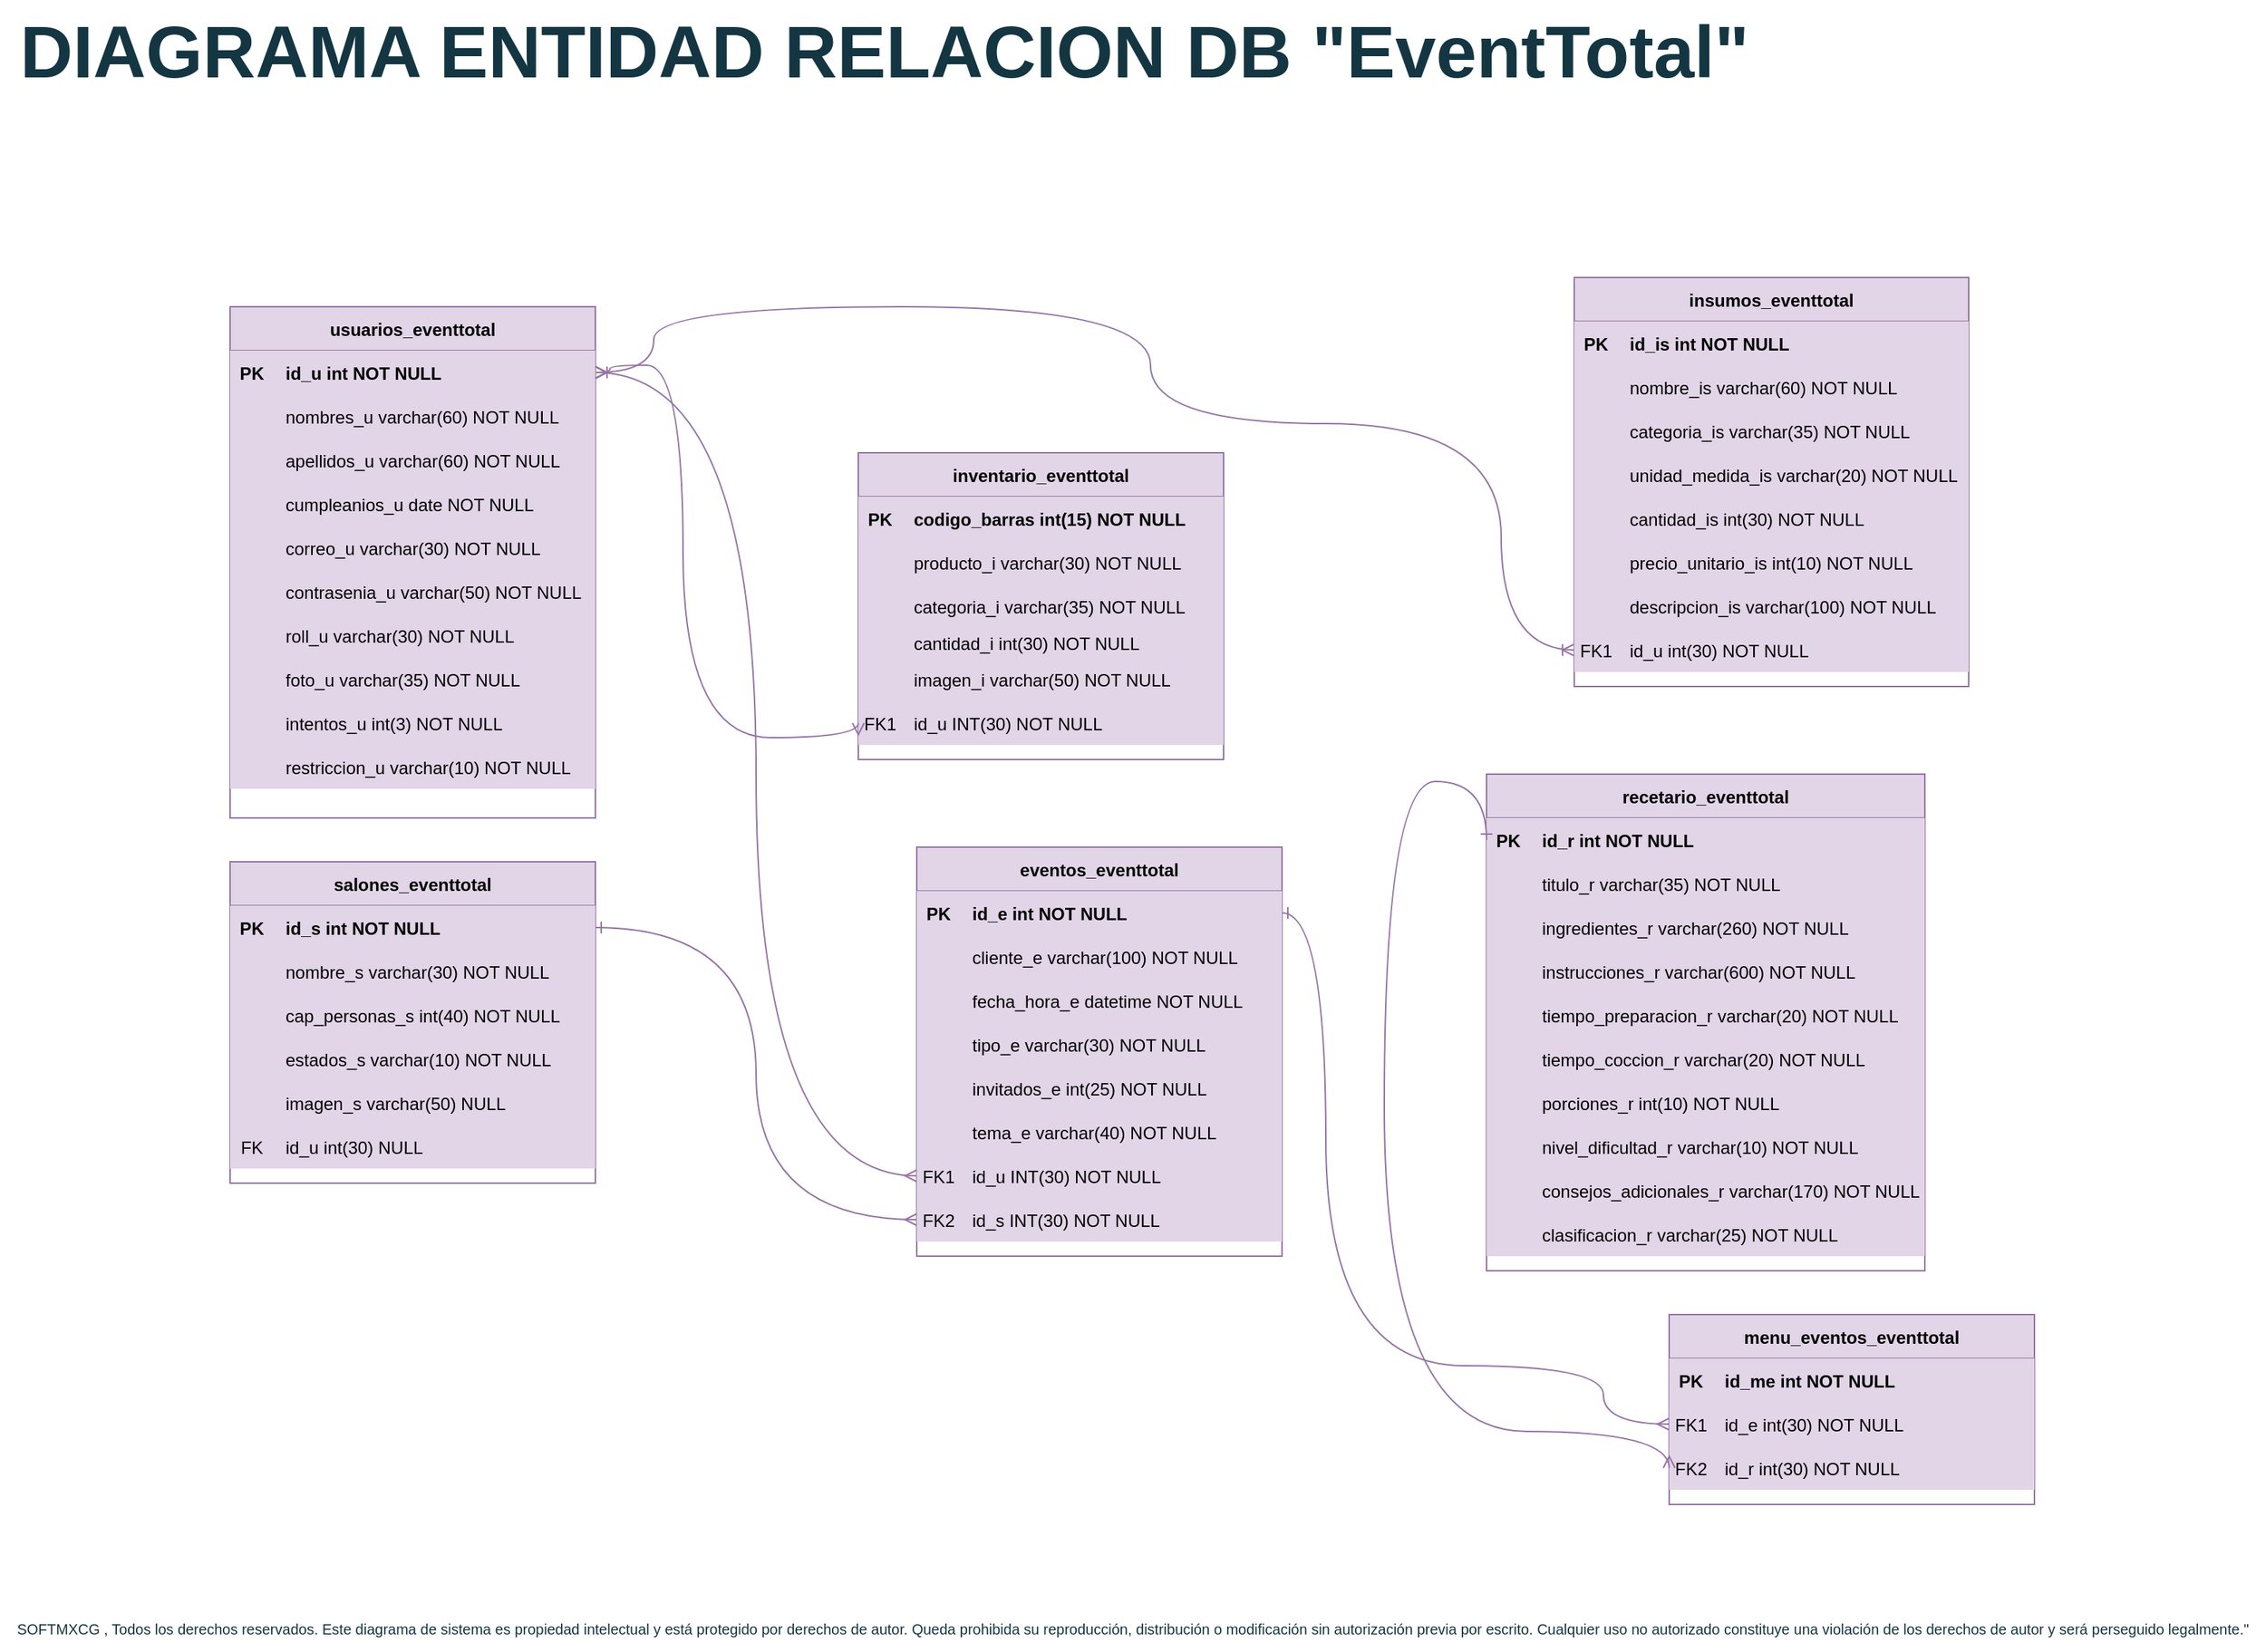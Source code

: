 <mxfile version="21.2.8" type="device">
  <diagram name="Página-1" id="K2gU314WL08yim7JqFVh">
    <mxGraphModel dx="1114" dy="592" grid="1" gridSize="10" guides="1" tooltips="1" connect="1" arrows="1" fold="1" page="1" pageScale="1" pageWidth="827" pageHeight="1169" math="0" shadow="0">
      <root>
        <mxCell id="0" />
        <mxCell id="1" parent="0" />
        <mxCell id="fQXq4N8Bsk_lyxbtlwNS-1" value="usuarios_eventtotal" style="shape=table;startSize=30;container=1;collapsible=1;childLayout=tableLayout;fixedRows=1;rowLines=0;fontStyle=1;align=center;resizeLast=1;fillColor=#e1d5e7;strokeColor=#9673a6;labelBackgroundColor=none;" parent="1" vertex="1">
          <mxGeometry x="187.5" y="230" width="250" height="350" as="geometry">
            <mxRectangle x="50" y="110" width="160" height="30" as="alternateBounds" />
          </mxGeometry>
        </mxCell>
        <mxCell id="fQXq4N8Bsk_lyxbtlwNS-2" value="" style="shape=partialRectangle;collapsible=0;dropTarget=0;pointerEvents=0;fillColor=#e1d5e7;points=[[0,0.5],[1,0.5]];portConstraint=eastwest;top=0;left=0;right=0;bottom=1;labelBackgroundColor=none;strokeColor=#9673a6;" parent="fQXq4N8Bsk_lyxbtlwNS-1" vertex="1">
          <mxGeometry y="30" width="250" height="30" as="geometry" />
        </mxCell>
        <mxCell id="fQXq4N8Bsk_lyxbtlwNS-3" value="PK" style="shape=partialRectangle;overflow=hidden;connectable=0;fillColor=#e1d5e7;top=0;left=0;bottom=0;right=0;fontStyle=1;labelBackgroundColor=none;strokeColor=#9673a6;" parent="fQXq4N8Bsk_lyxbtlwNS-2" vertex="1">
          <mxGeometry width="30" height="30" as="geometry">
            <mxRectangle width="30" height="30" as="alternateBounds" />
          </mxGeometry>
        </mxCell>
        <mxCell id="fQXq4N8Bsk_lyxbtlwNS-4" value="id_u int NOT NULL " style="shape=partialRectangle;overflow=hidden;connectable=0;fillColor=#e1d5e7;top=0;left=0;bottom=0;right=0;align=left;spacingLeft=6;fontStyle=1;labelBackgroundColor=none;strokeColor=#9673a6;" parent="fQXq4N8Bsk_lyxbtlwNS-2" vertex="1">
          <mxGeometry x="30" width="220" height="30" as="geometry">
            <mxRectangle width="220" height="30" as="alternateBounds" />
          </mxGeometry>
        </mxCell>
        <mxCell id="fQXq4N8Bsk_lyxbtlwNS-5" value="" style="shape=partialRectangle;collapsible=0;dropTarget=0;pointerEvents=0;fillColor=#e1d5e7;points=[[0,0.5],[1,0.5]];portConstraint=eastwest;top=0;left=0;right=0;bottom=0;labelBackgroundColor=none;strokeColor=#9673a6;" parent="fQXq4N8Bsk_lyxbtlwNS-1" vertex="1">
          <mxGeometry y="60" width="250" height="30" as="geometry" />
        </mxCell>
        <mxCell id="fQXq4N8Bsk_lyxbtlwNS-6" value="" style="shape=partialRectangle;overflow=hidden;connectable=0;fillColor=#e1d5e7;top=0;left=0;bottom=0;right=0;labelBackgroundColor=none;strokeColor=#9673a6;" parent="fQXq4N8Bsk_lyxbtlwNS-5" vertex="1">
          <mxGeometry width="30" height="30" as="geometry">
            <mxRectangle width="30" height="30" as="alternateBounds" />
          </mxGeometry>
        </mxCell>
        <mxCell id="fQXq4N8Bsk_lyxbtlwNS-7" value="nombres_u varchar(60) NOT NULL" style="shape=partialRectangle;overflow=hidden;connectable=0;fillColor=#e1d5e7;top=0;left=0;bottom=0;right=0;align=left;spacingLeft=6;labelBackgroundColor=none;strokeColor=#9673a6;" parent="fQXq4N8Bsk_lyxbtlwNS-5" vertex="1">
          <mxGeometry x="30" width="220" height="30" as="geometry">
            <mxRectangle width="220" height="30" as="alternateBounds" />
          </mxGeometry>
        </mxCell>
        <mxCell id="fQXq4N8Bsk_lyxbtlwNS-8" value="" style="shape=partialRectangle;collapsible=0;dropTarget=0;pointerEvents=0;fillColor=#e1d5e7;points=[[0,0.5],[1,0.5]];portConstraint=eastwest;top=0;left=0;right=0;bottom=0;labelBackgroundColor=none;strokeColor=#9673a6;" parent="fQXq4N8Bsk_lyxbtlwNS-1" vertex="1">
          <mxGeometry y="90" width="250" height="30" as="geometry" />
        </mxCell>
        <mxCell id="fQXq4N8Bsk_lyxbtlwNS-9" value="" style="shape=partialRectangle;overflow=hidden;connectable=0;fillColor=#e1d5e7;top=0;left=0;bottom=0;right=0;labelBackgroundColor=none;strokeColor=#9673a6;" parent="fQXq4N8Bsk_lyxbtlwNS-8" vertex="1">
          <mxGeometry width="30" height="30" as="geometry">
            <mxRectangle width="30" height="30" as="alternateBounds" />
          </mxGeometry>
        </mxCell>
        <mxCell id="fQXq4N8Bsk_lyxbtlwNS-10" value="apellidos_u varchar(60) NOT NULL" style="shape=partialRectangle;overflow=hidden;connectable=0;fillColor=#e1d5e7;top=0;left=0;bottom=0;right=0;align=left;spacingLeft=6;labelBackgroundColor=none;strokeColor=#9673a6;" parent="fQXq4N8Bsk_lyxbtlwNS-8" vertex="1">
          <mxGeometry x="30" width="220" height="30" as="geometry">
            <mxRectangle width="220" height="30" as="alternateBounds" />
          </mxGeometry>
        </mxCell>
        <mxCell id="fQXq4N8Bsk_lyxbtlwNS-11" value="" style="shape=partialRectangle;collapsible=0;dropTarget=0;pointerEvents=0;fillColor=#e1d5e7;points=[[0,0.5],[1,0.5]];portConstraint=eastwest;top=0;left=0;right=0;bottom=0;labelBackgroundColor=none;strokeColor=#9673a6;" parent="fQXq4N8Bsk_lyxbtlwNS-1" vertex="1">
          <mxGeometry y="120" width="250" height="30" as="geometry" />
        </mxCell>
        <mxCell id="fQXq4N8Bsk_lyxbtlwNS-12" value="" style="shape=partialRectangle;overflow=hidden;connectable=0;fillColor=#e1d5e7;top=0;left=0;bottom=0;right=0;labelBackgroundColor=none;strokeColor=#9673a6;" parent="fQXq4N8Bsk_lyxbtlwNS-11" vertex="1">
          <mxGeometry width="30" height="30" as="geometry">
            <mxRectangle width="30" height="30" as="alternateBounds" />
          </mxGeometry>
        </mxCell>
        <mxCell id="fQXq4N8Bsk_lyxbtlwNS-13" value="cumpleanios_u date NOT NULL" style="shape=partialRectangle;overflow=hidden;connectable=0;fillColor=#e1d5e7;top=0;left=0;bottom=0;right=0;align=left;spacingLeft=6;labelBackgroundColor=none;strokeColor=#9673a6;" parent="fQXq4N8Bsk_lyxbtlwNS-11" vertex="1">
          <mxGeometry x="30" width="220" height="30" as="geometry">
            <mxRectangle width="220" height="30" as="alternateBounds" />
          </mxGeometry>
        </mxCell>
        <mxCell id="fQXq4N8Bsk_lyxbtlwNS-14" value="" style="shape=partialRectangle;collapsible=0;dropTarget=0;pointerEvents=0;fillColor=#e1d5e7;points=[[0,0.5],[1,0.5]];portConstraint=eastwest;top=0;left=0;right=0;bottom=0;labelBackgroundColor=none;strokeColor=#9673a6;" parent="fQXq4N8Bsk_lyxbtlwNS-1" vertex="1">
          <mxGeometry y="150" width="250" height="30" as="geometry" />
        </mxCell>
        <mxCell id="fQXq4N8Bsk_lyxbtlwNS-15" value="" style="shape=partialRectangle;overflow=hidden;connectable=0;fillColor=#e1d5e7;top=0;left=0;bottom=0;right=0;labelBackgroundColor=none;strokeColor=#9673a6;" parent="fQXq4N8Bsk_lyxbtlwNS-14" vertex="1">
          <mxGeometry width="30" height="30" as="geometry">
            <mxRectangle width="30" height="30" as="alternateBounds" />
          </mxGeometry>
        </mxCell>
        <mxCell id="fQXq4N8Bsk_lyxbtlwNS-16" value="correo_u varchar(30) NOT NULL" style="shape=partialRectangle;overflow=hidden;connectable=0;fillColor=#e1d5e7;top=0;left=0;bottom=0;right=0;align=left;spacingLeft=6;labelBackgroundColor=none;strokeColor=#9673a6;" parent="fQXq4N8Bsk_lyxbtlwNS-14" vertex="1">
          <mxGeometry x="30" width="220" height="30" as="geometry">
            <mxRectangle width="220" height="30" as="alternateBounds" />
          </mxGeometry>
        </mxCell>
        <mxCell id="fQXq4N8Bsk_lyxbtlwNS-17" value="" style="shape=partialRectangle;collapsible=0;dropTarget=0;pointerEvents=0;fillColor=#e1d5e7;points=[[0,0.5],[1,0.5]];portConstraint=eastwest;top=0;left=0;right=0;bottom=0;labelBackgroundColor=none;strokeColor=#9673a6;" parent="fQXq4N8Bsk_lyxbtlwNS-1" vertex="1">
          <mxGeometry y="180" width="250" height="30" as="geometry" />
        </mxCell>
        <mxCell id="fQXq4N8Bsk_lyxbtlwNS-18" value="" style="shape=partialRectangle;overflow=hidden;connectable=0;fillColor=#e1d5e7;top=0;left=0;bottom=0;right=0;labelBackgroundColor=none;strokeColor=#9673a6;" parent="fQXq4N8Bsk_lyxbtlwNS-17" vertex="1">
          <mxGeometry width="30" height="30" as="geometry">
            <mxRectangle width="30" height="30" as="alternateBounds" />
          </mxGeometry>
        </mxCell>
        <mxCell id="fQXq4N8Bsk_lyxbtlwNS-19" value="contrasenia_u varchar(50) NOT NULL" style="shape=partialRectangle;overflow=hidden;connectable=0;fillColor=#e1d5e7;top=0;left=0;bottom=0;right=0;align=left;spacingLeft=6;labelBackgroundColor=none;strokeColor=#9673a6;" parent="fQXq4N8Bsk_lyxbtlwNS-17" vertex="1">
          <mxGeometry x="30" width="220" height="30" as="geometry">
            <mxRectangle width="220" height="30" as="alternateBounds" />
          </mxGeometry>
        </mxCell>
        <mxCell id="fQXq4N8Bsk_lyxbtlwNS-20" value="" style="shape=partialRectangle;collapsible=0;dropTarget=0;pointerEvents=0;fillColor=#e1d5e7;points=[[0,0.5],[1,0.5]];portConstraint=eastwest;top=0;left=0;right=0;bottom=0;labelBackgroundColor=none;strokeColor=#9673a6;" parent="fQXq4N8Bsk_lyxbtlwNS-1" vertex="1">
          <mxGeometry y="210" width="250" height="30" as="geometry" />
        </mxCell>
        <mxCell id="fQXq4N8Bsk_lyxbtlwNS-21" value="" style="shape=partialRectangle;overflow=hidden;connectable=0;fillColor=#e1d5e7;top=0;left=0;bottom=0;right=0;labelBackgroundColor=none;strokeColor=#9673a6;" parent="fQXq4N8Bsk_lyxbtlwNS-20" vertex="1">
          <mxGeometry width="30" height="30" as="geometry">
            <mxRectangle width="30" height="30" as="alternateBounds" />
          </mxGeometry>
        </mxCell>
        <mxCell id="fQXq4N8Bsk_lyxbtlwNS-22" value="roll_u varchar(30) NOT NULL" style="shape=partialRectangle;overflow=hidden;connectable=0;fillColor=#e1d5e7;top=0;left=0;bottom=0;right=0;align=left;spacingLeft=6;labelBackgroundColor=none;strokeColor=#9673a6;" parent="fQXq4N8Bsk_lyxbtlwNS-20" vertex="1">
          <mxGeometry x="30" width="220" height="30" as="geometry">
            <mxRectangle width="220" height="30" as="alternateBounds" />
          </mxGeometry>
        </mxCell>
        <mxCell id="fQXq4N8Bsk_lyxbtlwNS-23" value="" style="shape=partialRectangle;collapsible=0;dropTarget=0;pointerEvents=0;fillColor=#e1d5e7;points=[[0,0.5],[1,0.5]];portConstraint=eastwest;top=0;left=0;right=0;bottom=0;labelBackgroundColor=none;strokeColor=#9673a6;" parent="fQXq4N8Bsk_lyxbtlwNS-1" vertex="1">
          <mxGeometry y="240" width="250" height="30" as="geometry" />
        </mxCell>
        <mxCell id="fQXq4N8Bsk_lyxbtlwNS-24" value="" style="shape=partialRectangle;overflow=hidden;connectable=0;fillColor=#e1d5e7;top=0;left=0;bottom=0;right=0;labelBackgroundColor=none;strokeColor=#9673a6;" parent="fQXq4N8Bsk_lyxbtlwNS-23" vertex="1">
          <mxGeometry width="30" height="30" as="geometry">
            <mxRectangle width="30" height="30" as="alternateBounds" />
          </mxGeometry>
        </mxCell>
        <mxCell id="fQXq4N8Bsk_lyxbtlwNS-25" value="foto_u varchar(35) NOT NULL" style="shape=partialRectangle;overflow=hidden;connectable=0;fillColor=#e1d5e7;top=0;left=0;bottom=0;right=0;align=left;spacingLeft=6;labelBackgroundColor=none;strokeColor=#9673a6;" parent="fQXq4N8Bsk_lyxbtlwNS-23" vertex="1">
          <mxGeometry x="30" width="220" height="30" as="geometry">
            <mxRectangle width="220" height="30" as="alternateBounds" />
          </mxGeometry>
        </mxCell>
        <mxCell id="CyA-spxFyGwSmh2jDnpx-1" value="" style="shape=partialRectangle;collapsible=0;dropTarget=0;pointerEvents=0;fillColor=#e1d5e7;points=[[0,0.5],[1,0.5]];portConstraint=eastwest;top=0;left=0;right=0;bottom=0;labelBackgroundColor=none;strokeColor=#9673a6;" parent="fQXq4N8Bsk_lyxbtlwNS-1" vertex="1">
          <mxGeometry y="270" width="250" height="30" as="geometry" />
        </mxCell>
        <mxCell id="CyA-spxFyGwSmh2jDnpx-2" value="" style="shape=partialRectangle;overflow=hidden;connectable=0;fillColor=#e1d5e7;top=0;left=0;bottom=0;right=0;labelBackgroundColor=none;strokeColor=#9673a6;" parent="CyA-spxFyGwSmh2jDnpx-1" vertex="1">
          <mxGeometry width="30" height="30" as="geometry">
            <mxRectangle width="30" height="30" as="alternateBounds" />
          </mxGeometry>
        </mxCell>
        <mxCell id="CyA-spxFyGwSmh2jDnpx-3" value="intentos_u int(3) NOT NULL" style="shape=partialRectangle;overflow=hidden;connectable=0;fillColor=#e1d5e7;top=0;left=0;bottom=0;right=0;align=left;spacingLeft=6;labelBackgroundColor=none;strokeColor=#9673a6;" parent="CyA-spxFyGwSmh2jDnpx-1" vertex="1">
          <mxGeometry x="30" width="220" height="30" as="geometry">
            <mxRectangle width="220" height="30" as="alternateBounds" />
          </mxGeometry>
        </mxCell>
        <mxCell id="fQXq4N8Bsk_lyxbtlwNS-26" value="" style="shape=partialRectangle;collapsible=0;dropTarget=0;pointerEvents=0;fillColor=#e1d5e7;points=[[0,0.5],[1,0.5]];portConstraint=eastwest;top=0;left=0;right=0;bottom=0;labelBackgroundColor=none;strokeColor=#9673a6;" parent="fQXq4N8Bsk_lyxbtlwNS-1" vertex="1">
          <mxGeometry y="300" width="250" height="30" as="geometry" />
        </mxCell>
        <mxCell id="fQXq4N8Bsk_lyxbtlwNS-27" value="" style="shape=partialRectangle;overflow=hidden;connectable=0;fillColor=#e1d5e7;top=0;left=0;bottom=0;right=0;labelBackgroundColor=none;strokeColor=#9673a6;" parent="fQXq4N8Bsk_lyxbtlwNS-26" vertex="1">
          <mxGeometry width="30" height="30" as="geometry">
            <mxRectangle width="30" height="30" as="alternateBounds" />
          </mxGeometry>
        </mxCell>
        <mxCell id="fQXq4N8Bsk_lyxbtlwNS-28" value="restriccion_u varchar(10) NOT NULL" style="shape=partialRectangle;overflow=hidden;connectable=0;fillColor=#e1d5e7;top=0;left=0;bottom=0;right=0;align=left;spacingLeft=6;labelBackgroundColor=none;strokeColor=#9673a6;" parent="fQXq4N8Bsk_lyxbtlwNS-26" vertex="1">
          <mxGeometry x="30" width="220" height="30" as="geometry">
            <mxRectangle width="220" height="30" as="alternateBounds" />
          </mxGeometry>
        </mxCell>
        <mxCell id="fQXq4N8Bsk_lyxbtlwNS-29" value="recetario_eventtotal" style="shape=table;startSize=30;container=1;collapsible=1;childLayout=tableLayout;fixedRows=1;rowLines=0;fontStyle=1;align=center;resizeLast=1;fillColor=#e1d5e7;strokeColor=#9673a6;labelBackgroundColor=none;" parent="1" vertex="1">
          <mxGeometry x="1047.5" y="550" width="300" height="340" as="geometry">
            <mxRectangle x="380" y="120" width="180" height="30" as="alternateBounds" />
          </mxGeometry>
        </mxCell>
        <mxCell id="fQXq4N8Bsk_lyxbtlwNS-30" value="" style="shape=partialRectangle;collapsible=0;dropTarget=0;pointerEvents=0;fillColor=#e1d5e7;points=[[0,0.5],[1,0.5]];portConstraint=eastwest;top=0;left=0;right=0;bottom=1;labelBackgroundColor=none;strokeColor=#9673a6;" parent="fQXq4N8Bsk_lyxbtlwNS-29" vertex="1">
          <mxGeometry y="30" width="300" height="30" as="geometry" />
        </mxCell>
        <mxCell id="fQXq4N8Bsk_lyxbtlwNS-31" value="PK" style="shape=partialRectangle;overflow=hidden;connectable=0;fillColor=#e1d5e7;top=0;left=0;bottom=0;right=0;fontStyle=1;labelBackgroundColor=none;strokeColor=#9673a6;" parent="fQXq4N8Bsk_lyxbtlwNS-30" vertex="1">
          <mxGeometry width="30" height="30" as="geometry">
            <mxRectangle width="30" height="30" as="alternateBounds" />
          </mxGeometry>
        </mxCell>
        <mxCell id="fQXq4N8Bsk_lyxbtlwNS-32" value="id_r int NOT NULL " style="shape=partialRectangle;overflow=hidden;connectable=0;fillColor=#e1d5e7;top=0;left=0;bottom=0;right=0;align=left;spacingLeft=6;fontStyle=1;labelBackgroundColor=none;strokeColor=#9673a6;" parent="fQXq4N8Bsk_lyxbtlwNS-30" vertex="1">
          <mxGeometry x="30" width="270" height="30" as="geometry">
            <mxRectangle width="270" height="30" as="alternateBounds" />
          </mxGeometry>
        </mxCell>
        <mxCell id="fQXq4N8Bsk_lyxbtlwNS-33" value="" style="shape=partialRectangle;collapsible=0;dropTarget=0;pointerEvents=0;fillColor=#e1d5e7;points=[[0,0.5],[1,0.5]];portConstraint=eastwest;top=0;left=0;right=0;bottom=0;labelBackgroundColor=none;strokeColor=#9673a6;" parent="fQXq4N8Bsk_lyxbtlwNS-29" vertex="1">
          <mxGeometry y="60" width="300" height="30" as="geometry" />
        </mxCell>
        <mxCell id="fQXq4N8Bsk_lyxbtlwNS-34" value="" style="shape=partialRectangle;overflow=hidden;connectable=0;fillColor=#e1d5e7;top=0;left=0;bottom=0;right=0;labelBackgroundColor=none;strokeColor=#9673a6;" parent="fQXq4N8Bsk_lyxbtlwNS-33" vertex="1">
          <mxGeometry width="30" height="30" as="geometry">
            <mxRectangle width="30" height="30" as="alternateBounds" />
          </mxGeometry>
        </mxCell>
        <mxCell id="fQXq4N8Bsk_lyxbtlwNS-35" value="titulo_r varchar(35) NOT NULL" style="shape=partialRectangle;overflow=hidden;connectable=0;fillColor=#e1d5e7;top=0;left=0;bottom=0;right=0;align=left;spacingLeft=6;labelBackgroundColor=none;strokeColor=#9673a6;" parent="fQXq4N8Bsk_lyxbtlwNS-33" vertex="1">
          <mxGeometry x="30" width="270" height="30" as="geometry">
            <mxRectangle width="270" height="30" as="alternateBounds" />
          </mxGeometry>
        </mxCell>
        <mxCell id="fQXq4N8Bsk_lyxbtlwNS-36" value="" style="shape=partialRectangle;collapsible=0;dropTarget=0;pointerEvents=0;fillColor=#e1d5e7;points=[[0,0.5],[1,0.5]];portConstraint=eastwest;top=0;left=0;right=0;bottom=0;labelBackgroundColor=none;strokeColor=#9673a6;" parent="fQXq4N8Bsk_lyxbtlwNS-29" vertex="1">
          <mxGeometry y="90" width="300" height="30" as="geometry" />
        </mxCell>
        <mxCell id="fQXq4N8Bsk_lyxbtlwNS-37" value="" style="shape=partialRectangle;overflow=hidden;connectable=0;fillColor=#e1d5e7;top=0;left=0;bottom=0;right=0;labelBackgroundColor=none;strokeColor=#9673a6;" parent="fQXq4N8Bsk_lyxbtlwNS-36" vertex="1">
          <mxGeometry width="30" height="30" as="geometry">
            <mxRectangle width="30" height="30" as="alternateBounds" />
          </mxGeometry>
        </mxCell>
        <mxCell id="fQXq4N8Bsk_lyxbtlwNS-38" value="ingredientes_r varchar(260) NOT NULL" style="shape=partialRectangle;overflow=hidden;connectable=0;fillColor=#e1d5e7;top=0;left=0;bottom=0;right=0;align=left;spacingLeft=6;labelBackgroundColor=none;strokeColor=#9673a6;" parent="fQXq4N8Bsk_lyxbtlwNS-36" vertex="1">
          <mxGeometry x="30" width="270" height="30" as="geometry">
            <mxRectangle width="270" height="30" as="alternateBounds" />
          </mxGeometry>
        </mxCell>
        <mxCell id="fQXq4N8Bsk_lyxbtlwNS-39" value="" style="shape=partialRectangle;collapsible=0;dropTarget=0;pointerEvents=0;fillColor=#e1d5e7;points=[[0,0.5],[1,0.5]];portConstraint=eastwest;top=0;left=0;right=0;bottom=0;labelBackgroundColor=none;strokeColor=#9673a6;" parent="fQXq4N8Bsk_lyxbtlwNS-29" vertex="1">
          <mxGeometry y="120" width="300" height="30" as="geometry" />
        </mxCell>
        <mxCell id="fQXq4N8Bsk_lyxbtlwNS-40" value="" style="shape=partialRectangle;overflow=hidden;connectable=0;fillColor=#e1d5e7;top=0;left=0;bottom=0;right=0;labelBackgroundColor=none;strokeColor=#9673a6;" parent="fQXq4N8Bsk_lyxbtlwNS-39" vertex="1">
          <mxGeometry width="30" height="30" as="geometry">
            <mxRectangle width="30" height="30" as="alternateBounds" />
          </mxGeometry>
        </mxCell>
        <mxCell id="fQXq4N8Bsk_lyxbtlwNS-41" value="instrucciones_r varchar(600) NOT NULL" style="shape=partialRectangle;overflow=hidden;connectable=0;fillColor=#e1d5e7;top=0;left=0;bottom=0;right=0;align=left;spacingLeft=6;labelBackgroundColor=none;strokeColor=#9673a6;" parent="fQXq4N8Bsk_lyxbtlwNS-39" vertex="1">
          <mxGeometry x="30" width="270" height="30" as="geometry">
            <mxRectangle width="270" height="30" as="alternateBounds" />
          </mxGeometry>
        </mxCell>
        <mxCell id="fQXq4N8Bsk_lyxbtlwNS-42" value="" style="shape=partialRectangle;collapsible=0;dropTarget=0;pointerEvents=0;fillColor=#e1d5e7;points=[[0,0.5],[1,0.5]];portConstraint=eastwest;top=0;left=0;right=0;bottom=0;labelBackgroundColor=none;strokeColor=#9673a6;" parent="fQXq4N8Bsk_lyxbtlwNS-29" vertex="1">
          <mxGeometry y="150" width="300" height="30" as="geometry" />
        </mxCell>
        <mxCell id="fQXq4N8Bsk_lyxbtlwNS-43" value="" style="shape=partialRectangle;overflow=hidden;connectable=0;fillColor=#e1d5e7;top=0;left=0;bottom=0;right=0;labelBackgroundColor=none;strokeColor=#9673a6;" parent="fQXq4N8Bsk_lyxbtlwNS-42" vertex="1">
          <mxGeometry width="30" height="30" as="geometry">
            <mxRectangle width="30" height="30" as="alternateBounds" />
          </mxGeometry>
        </mxCell>
        <mxCell id="fQXq4N8Bsk_lyxbtlwNS-44" value="tiempo_preparacion_r varchar(20) NOT NULL" style="shape=partialRectangle;overflow=hidden;connectable=0;top=0;left=0;bottom=0;right=0;align=left;spacingLeft=6;fillColor=#e1d5e7;strokeColor=#9673a6;labelBackgroundColor=none;" parent="fQXq4N8Bsk_lyxbtlwNS-42" vertex="1">
          <mxGeometry x="30" width="270" height="30" as="geometry">
            <mxRectangle width="270" height="30" as="alternateBounds" />
          </mxGeometry>
        </mxCell>
        <mxCell id="fQXq4N8Bsk_lyxbtlwNS-45" value="" style="shape=partialRectangle;collapsible=0;dropTarget=0;pointerEvents=0;fillColor=#e1d5e7;points=[[0,0.5],[1,0.5]];portConstraint=eastwest;top=0;left=0;right=0;bottom=0;labelBackgroundColor=none;strokeColor=#9673a6;" parent="fQXq4N8Bsk_lyxbtlwNS-29" vertex="1">
          <mxGeometry y="180" width="300" height="30" as="geometry" />
        </mxCell>
        <mxCell id="fQXq4N8Bsk_lyxbtlwNS-46" value="" style="shape=partialRectangle;overflow=hidden;connectable=0;fillColor=#e1d5e7;top=0;left=0;bottom=0;right=0;labelBackgroundColor=none;strokeColor=#9673a6;" parent="fQXq4N8Bsk_lyxbtlwNS-45" vertex="1">
          <mxGeometry width="30" height="30" as="geometry">
            <mxRectangle width="30" height="30" as="alternateBounds" />
          </mxGeometry>
        </mxCell>
        <mxCell id="fQXq4N8Bsk_lyxbtlwNS-47" value="tiempo_coccion_r varchar(20) NOT NULL" style="shape=partialRectangle;overflow=hidden;connectable=0;fillColor=#e1d5e7;top=0;left=0;bottom=0;right=0;align=left;spacingLeft=6;strokeColor=#9673a6;labelBackgroundColor=none;" parent="fQXq4N8Bsk_lyxbtlwNS-45" vertex="1">
          <mxGeometry x="30" width="270" height="30" as="geometry">
            <mxRectangle width="270" height="30" as="alternateBounds" />
          </mxGeometry>
        </mxCell>
        <mxCell id="fQXq4N8Bsk_lyxbtlwNS-48" value="" style="shape=partialRectangle;collapsible=0;dropTarget=0;pointerEvents=0;fillColor=#e1d5e7;points=[[0,0.5],[1,0.5]];portConstraint=eastwest;top=0;left=0;right=0;bottom=0;labelBackgroundColor=none;strokeColor=#9673a6;" parent="fQXq4N8Bsk_lyxbtlwNS-29" vertex="1">
          <mxGeometry y="210" width="300" height="30" as="geometry" />
        </mxCell>
        <mxCell id="fQXq4N8Bsk_lyxbtlwNS-49" value="" style="shape=partialRectangle;overflow=hidden;connectable=0;fillColor=#e1d5e7;top=0;left=0;bottom=0;right=0;labelBackgroundColor=none;strokeColor=#9673a6;" parent="fQXq4N8Bsk_lyxbtlwNS-48" vertex="1">
          <mxGeometry width="30" height="30" as="geometry">
            <mxRectangle width="30" height="30" as="alternateBounds" />
          </mxGeometry>
        </mxCell>
        <mxCell id="fQXq4N8Bsk_lyxbtlwNS-50" value="porciones_r int(10) NOT NULL" style="shape=partialRectangle;overflow=hidden;connectable=0;fillColor=#e1d5e7;top=0;left=0;bottom=0;right=0;align=left;spacingLeft=6;strokeColor=#9673a6;labelBackgroundColor=none;" parent="fQXq4N8Bsk_lyxbtlwNS-48" vertex="1">
          <mxGeometry x="30" width="270" height="30" as="geometry">
            <mxRectangle width="270" height="30" as="alternateBounds" />
          </mxGeometry>
        </mxCell>
        <mxCell id="fQXq4N8Bsk_lyxbtlwNS-51" value="" style="shape=partialRectangle;collapsible=0;dropTarget=0;pointerEvents=0;fillColor=#e1d5e7;points=[[0,0.5],[1,0.5]];portConstraint=eastwest;top=0;left=0;right=0;bottom=0;labelBackgroundColor=none;strokeColor=#9673a6;" parent="fQXq4N8Bsk_lyxbtlwNS-29" vertex="1">
          <mxGeometry y="240" width="300" height="30" as="geometry" />
        </mxCell>
        <mxCell id="fQXq4N8Bsk_lyxbtlwNS-52" value="" style="shape=partialRectangle;overflow=hidden;connectable=0;fillColor=#e1d5e7;top=0;left=0;bottom=0;right=0;labelBackgroundColor=none;strokeColor=#9673a6;" parent="fQXq4N8Bsk_lyxbtlwNS-51" vertex="1">
          <mxGeometry width="30" height="30" as="geometry">
            <mxRectangle width="30" height="30" as="alternateBounds" />
          </mxGeometry>
        </mxCell>
        <mxCell id="fQXq4N8Bsk_lyxbtlwNS-53" value="nivel_dificultad_r varchar(10) NOT NULL" style="shape=partialRectangle;overflow=hidden;connectable=0;fillColor=#e1d5e7;top=0;left=0;bottom=0;right=0;align=left;spacingLeft=6;labelBackgroundColor=none;strokeColor=#9673a6;" parent="fQXq4N8Bsk_lyxbtlwNS-51" vertex="1">
          <mxGeometry x="30" width="270" height="30" as="geometry">
            <mxRectangle width="270" height="30" as="alternateBounds" />
          </mxGeometry>
        </mxCell>
        <mxCell id="fQXq4N8Bsk_lyxbtlwNS-54" value="" style="shape=partialRectangle;collapsible=0;dropTarget=0;pointerEvents=0;fillColor=#e1d5e7;points=[[0,0.5],[1,0.5]];portConstraint=eastwest;top=0;left=0;right=0;bottom=0;labelBackgroundColor=none;strokeColor=#9673a6;" parent="fQXq4N8Bsk_lyxbtlwNS-29" vertex="1">
          <mxGeometry y="270" width="300" height="30" as="geometry" />
        </mxCell>
        <mxCell id="fQXq4N8Bsk_lyxbtlwNS-55" value="" style="shape=partialRectangle;overflow=hidden;connectable=0;fillColor=#e1d5e7;top=0;left=0;bottom=0;right=0;labelBackgroundColor=none;strokeColor=#9673a6;" parent="fQXq4N8Bsk_lyxbtlwNS-54" vertex="1">
          <mxGeometry width="30" height="30" as="geometry">
            <mxRectangle width="30" height="30" as="alternateBounds" />
          </mxGeometry>
        </mxCell>
        <mxCell id="fQXq4N8Bsk_lyxbtlwNS-56" value="consejos_adicionales_r varchar(170) NOT NULL" style="shape=partialRectangle;overflow=hidden;connectable=0;fillColor=#e1d5e7;top=0;left=0;bottom=0;right=0;align=left;spacingLeft=6;labelBackgroundColor=none;strokeColor=#9673a6;" parent="fQXq4N8Bsk_lyxbtlwNS-54" vertex="1">
          <mxGeometry x="30" width="270" height="30" as="geometry">
            <mxRectangle width="270" height="30" as="alternateBounds" />
          </mxGeometry>
        </mxCell>
        <mxCell id="fQXq4N8Bsk_lyxbtlwNS-57" value="" style="shape=partialRectangle;collapsible=0;dropTarget=0;pointerEvents=0;fillColor=#e1d5e7;points=[[0,0.5],[1,0.5]];portConstraint=eastwest;top=0;left=0;right=0;bottom=0;labelBackgroundColor=none;strokeColor=#9673a6;" parent="fQXq4N8Bsk_lyxbtlwNS-29" vertex="1">
          <mxGeometry y="300" width="300" height="30" as="geometry" />
        </mxCell>
        <mxCell id="fQXq4N8Bsk_lyxbtlwNS-58" value="" style="shape=partialRectangle;overflow=hidden;connectable=0;fillColor=#e1d5e7;top=0;left=0;bottom=0;right=0;labelBackgroundColor=none;strokeColor=#9673a6;" parent="fQXq4N8Bsk_lyxbtlwNS-57" vertex="1">
          <mxGeometry width="30" height="30" as="geometry">
            <mxRectangle width="30" height="30" as="alternateBounds" />
          </mxGeometry>
        </mxCell>
        <mxCell id="fQXq4N8Bsk_lyxbtlwNS-59" value="clasificacion_r varchar(25) NOT NULL" style="shape=partialRectangle;overflow=hidden;connectable=0;fillColor=#e1d5e7;top=0;left=0;bottom=0;right=0;align=left;spacingLeft=6;labelBackgroundColor=none;strokeColor=#9673a6;" parent="fQXq4N8Bsk_lyxbtlwNS-57" vertex="1">
          <mxGeometry x="30" width="270" height="30" as="geometry">
            <mxRectangle width="270" height="30" as="alternateBounds" />
          </mxGeometry>
        </mxCell>
        <mxCell id="fQXq4N8Bsk_lyxbtlwNS-60" value="eventos_eventtotal" style="shape=table;startSize=30;container=1;collapsible=1;childLayout=tableLayout;fixedRows=1;rowLines=0;fontStyle=1;align=center;resizeLast=1;fillColor=#e1d5e7;strokeColor=#9673a6;labelBackgroundColor=none;" parent="1" vertex="1">
          <mxGeometry x="657.5" y="600" width="250" height="280" as="geometry">
            <mxRectangle x="440" y="510" width="150" height="30" as="alternateBounds" />
          </mxGeometry>
        </mxCell>
        <mxCell id="fQXq4N8Bsk_lyxbtlwNS-61" value="" style="shape=partialRectangle;collapsible=0;dropTarget=0;pointerEvents=0;fillColor=#e1d5e7;points=[[0,0.5],[1,0.5]];portConstraint=eastwest;top=0;left=0;right=0;bottom=1;labelBackgroundColor=none;strokeColor=#9673a6;" parent="fQXq4N8Bsk_lyxbtlwNS-60" vertex="1">
          <mxGeometry y="30" width="250" height="30" as="geometry" />
        </mxCell>
        <mxCell id="fQXq4N8Bsk_lyxbtlwNS-62" value="PK" style="shape=partialRectangle;overflow=hidden;connectable=0;fillColor=#e1d5e7;top=0;left=0;bottom=0;right=0;fontStyle=1;labelBackgroundColor=none;strokeColor=#9673a6;" parent="fQXq4N8Bsk_lyxbtlwNS-61" vertex="1">
          <mxGeometry width="30" height="30" as="geometry">
            <mxRectangle width="30" height="30" as="alternateBounds" />
          </mxGeometry>
        </mxCell>
        <mxCell id="fQXq4N8Bsk_lyxbtlwNS-63" value="id_e int NOT NULL " style="shape=partialRectangle;overflow=hidden;connectable=0;fillColor=#e1d5e7;top=0;left=0;bottom=0;right=0;align=left;spacingLeft=6;fontStyle=1;labelBackgroundColor=none;strokeColor=#9673a6;" parent="fQXq4N8Bsk_lyxbtlwNS-61" vertex="1">
          <mxGeometry x="30" width="220" height="30" as="geometry">
            <mxRectangle width="220" height="30" as="alternateBounds" />
          </mxGeometry>
        </mxCell>
        <mxCell id="fQXq4N8Bsk_lyxbtlwNS-64" value="" style="shape=partialRectangle;collapsible=0;dropTarget=0;pointerEvents=0;fillColor=#e1d5e7;points=[[0,0.5],[1,0.5]];portConstraint=eastwest;top=0;left=0;right=0;bottom=0;labelBackgroundColor=none;strokeColor=#9673a6;" parent="fQXq4N8Bsk_lyxbtlwNS-60" vertex="1">
          <mxGeometry y="60" width="250" height="30" as="geometry" />
        </mxCell>
        <mxCell id="fQXq4N8Bsk_lyxbtlwNS-65" value="" style="shape=partialRectangle;overflow=hidden;connectable=0;fillColor=#e1d5e7;top=0;left=0;bottom=0;right=0;labelBackgroundColor=none;strokeColor=#9673a6;" parent="fQXq4N8Bsk_lyxbtlwNS-64" vertex="1">
          <mxGeometry width="30" height="30" as="geometry">
            <mxRectangle width="30" height="30" as="alternateBounds" />
          </mxGeometry>
        </mxCell>
        <mxCell id="fQXq4N8Bsk_lyxbtlwNS-66" value="cliente_e varchar(100) NOT NULL" style="shape=partialRectangle;overflow=hidden;connectable=0;fillColor=#e1d5e7;top=0;left=0;bottom=0;right=0;align=left;spacingLeft=6;labelBackgroundColor=none;strokeColor=#9673a6;" parent="fQXq4N8Bsk_lyxbtlwNS-64" vertex="1">
          <mxGeometry x="30" width="220" height="30" as="geometry">
            <mxRectangle width="220" height="30" as="alternateBounds" />
          </mxGeometry>
        </mxCell>
        <mxCell id="QF4YJSu9t8GCfWiMBHfJ-4" value="" style="shape=partialRectangle;collapsible=0;dropTarget=0;pointerEvents=0;fillColor=#e1d5e7;points=[[0,0.5],[1,0.5]];portConstraint=eastwest;top=0;left=0;right=0;bottom=0;labelBackgroundColor=none;strokeColor=#9673a6;" vertex="1" parent="fQXq4N8Bsk_lyxbtlwNS-60">
          <mxGeometry y="90" width="250" height="30" as="geometry" />
        </mxCell>
        <mxCell id="QF4YJSu9t8GCfWiMBHfJ-5" value="" style="shape=partialRectangle;overflow=hidden;connectable=0;fillColor=#e1d5e7;top=0;left=0;bottom=0;right=0;labelBackgroundColor=none;strokeColor=#9673a6;" vertex="1" parent="QF4YJSu9t8GCfWiMBHfJ-4">
          <mxGeometry width="30" height="30" as="geometry">
            <mxRectangle width="30" height="30" as="alternateBounds" />
          </mxGeometry>
        </mxCell>
        <mxCell id="QF4YJSu9t8GCfWiMBHfJ-6" value="fecha_hora_e datetime NOT NULL" style="shape=partialRectangle;overflow=hidden;connectable=0;fillColor=#e1d5e7;top=0;left=0;bottom=0;right=0;align=left;spacingLeft=6;labelBackgroundColor=none;strokeColor=#9673a6;" vertex="1" parent="QF4YJSu9t8GCfWiMBHfJ-4">
          <mxGeometry x="30" width="220" height="30" as="geometry">
            <mxRectangle width="220" height="30" as="alternateBounds" />
          </mxGeometry>
        </mxCell>
        <mxCell id="fQXq4N8Bsk_lyxbtlwNS-67" value="" style="shape=partialRectangle;collapsible=0;dropTarget=0;pointerEvents=0;fillColor=#e1d5e7;points=[[0,0.5],[1,0.5]];portConstraint=eastwest;top=0;left=0;right=0;bottom=0;labelBackgroundColor=none;strokeColor=#9673a6;" parent="fQXq4N8Bsk_lyxbtlwNS-60" vertex="1">
          <mxGeometry y="120" width="250" height="30" as="geometry" />
        </mxCell>
        <mxCell id="fQXq4N8Bsk_lyxbtlwNS-68" value="" style="shape=partialRectangle;overflow=hidden;connectable=0;fillColor=#e1d5e7;top=0;left=0;bottom=0;right=0;labelBackgroundColor=none;strokeColor=#9673a6;" parent="fQXq4N8Bsk_lyxbtlwNS-67" vertex="1">
          <mxGeometry width="30" height="30" as="geometry">
            <mxRectangle width="30" height="30" as="alternateBounds" />
          </mxGeometry>
        </mxCell>
        <mxCell id="fQXq4N8Bsk_lyxbtlwNS-69" value="tipo_e varchar(30) NOT NULL" style="shape=partialRectangle;overflow=hidden;connectable=0;fillColor=#e1d5e7;top=0;left=0;bottom=0;right=0;align=left;spacingLeft=6;labelBackgroundColor=none;strokeColor=#9673a6;" parent="fQXq4N8Bsk_lyxbtlwNS-67" vertex="1">
          <mxGeometry x="30" width="220" height="30" as="geometry">
            <mxRectangle width="220" height="30" as="alternateBounds" />
          </mxGeometry>
        </mxCell>
        <mxCell id="fQXq4N8Bsk_lyxbtlwNS-70" value="" style="shape=partialRectangle;collapsible=0;dropTarget=0;pointerEvents=0;fillColor=#e1d5e7;points=[[0,0.5],[1,0.5]];portConstraint=eastwest;top=0;left=0;right=0;bottom=0;labelBackgroundColor=none;strokeColor=#9673a6;" parent="fQXq4N8Bsk_lyxbtlwNS-60" vertex="1">
          <mxGeometry y="150" width="250" height="30" as="geometry" />
        </mxCell>
        <mxCell id="fQXq4N8Bsk_lyxbtlwNS-71" value="" style="shape=partialRectangle;overflow=hidden;connectable=0;fillColor=#e1d5e7;top=0;left=0;bottom=0;right=0;labelBackgroundColor=none;strokeColor=#9673a6;" parent="fQXq4N8Bsk_lyxbtlwNS-70" vertex="1">
          <mxGeometry width="30" height="30" as="geometry">
            <mxRectangle width="30" height="30" as="alternateBounds" />
          </mxGeometry>
        </mxCell>
        <mxCell id="fQXq4N8Bsk_lyxbtlwNS-72" value="invitados_e int(25) NOT NULL" style="shape=partialRectangle;overflow=hidden;connectable=0;fillColor=#e1d5e7;top=0;left=0;bottom=0;right=0;align=left;spacingLeft=6;labelBackgroundColor=none;strokeColor=#9673a6;" parent="fQXq4N8Bsk_lyxbtlwNS-70" vertex="1">
          <mxGeometry x="30" width="220" height="30" as="geometry">
            <mxRectangle width="220" height="30" as="alternateBounds" />
          </mxGeometry>
        </mxCell>
        <mxCell id="fQXq4N8Bsk_lyxbtlwNS-73" value="" style="shape=partialRectangle;collapsible=0;dropTarget=0;pointerEvents=0;fillColor=#e1d5e7;points=[[0,0.5],[1,0.5]];portConstraint=eastwest;top=0;left=0;right=0;bottom=0;labelBackgroundColor=none;strokeColor=#9673a6;" parent="fQXq4N8Bsk_lyxbtlwNS-60" vertex="1">
          <mxGeometry y="180" width="250" height="30" as="geometry" />
        </mxCell>
        <mxCell id="fQXq4N8Bsk_lyxbtlwNS-74" value="" style="shape=partialRectangle;overflow=hidden;connectable=0;fillColor=#e1d5e7;top=0;left=0;bottom=0;right=0;labelBackgroundColor=none;strokeColor=#9673a6;" parent="fQXq4N8Bsk_lyxbtlwNS-73" vertex="1">
          <mxGeometry width="30" height="30" as="geometry">
            <mxRectangle width="30" height="30" as="alternateBounds" />
          </mxGeometry>
        </mxCell>
        <mxCell id="fQXq4N8Bsk_lyxbtlwNS-75" value="tema_e varchar(40) NOT NULL" style="shape=partialRectangle;overflow=hidden;connectable=0;fillColor=#e1d5e7;top=0;left=0;bottom=0;right=0;align=left;spacingLeft=6;labelBackgroundColor=none;strokeColor=#9673a6;" parent="fQXq4N8Bsk_lyxbtlwNS-73" vertex="1">
          <mxGeometry x="30" width="220" height="30" as="geometry">
            <mxRectangle width="220" height="30" as="alternateBounds" />
          </mxGeometry>
        </mxCell>
        <mxCell id="fQXq4N8Bsk_lyxbtlwNS-76" value="" style="shape=partialRectangle;collapsible=0;dropTarget=0;pointerEvents=0;fillColor=#e1d5e7;points=[[0,0.5],[1,0.5]];portConstraint=eastwest;top=0;left=0;right=0;bottom=0;labelBackgroundColor=none;strokeColor=#9673a6;" parent="fQXq4N8Bsk_lyxbtlwNS-60" vertex="1">
          <mxGeometry y="210" width="250" height="30" as="geometry" />
        </mxCell>
        <mxCell id="fQXq4N8Bsk_lyxbtlwNS-77" value="FK1" style="shape=partialRectangle;overflow=hidden;connectable=0;fillColor=#e1d5e7;top=0;left=0;bottom=0;right=0;labelBackgroundColor=none;strokeColor=#9673a6;" parent="fQXq4N8Bsk_lyxbtlwNS-76" vertex="1">
          <mxGeometry width="30" height="30" as="geometry">
            <mxRectangle width="30" height="30" as="alternateBounds" />
          </mxGeometry>
        </mxCell>
        <mxCell id="fQXq4N8Bsk_lyxbtlwNS-78" value="id_u INT(30) NOT NULL" style="shape=partialRectangle;overflow=hidden;connectable=0;fillColor=#e1d5e7;top=0;left=0;bottom=0;right=0;align=left;spacingLeft=6;labelBackgroundColor=none;strokeColor=#9673a6;" parent="fQXq4N8Bsk_lyxbtlwNS-76" vertex="1">
          <mxGeometry x="30" width="220" height="30" as="geometry">
            <mxRectangle width="220" height="30" as="alternateBounds" />
          </mxGeometry>
        </mxCell>
        <mxCell id="fQXq4N8Bsk_lyxbtlwNS-79" value="" style="shape=partialRectangle;collapsible=0;dropTarget=0;pointerEvents=0;fillColor=#e1d5e7;points=[[0,0.5],[1,0.5]];portConstraint=eastwest;top=0;left=0;right=0;bottom=0;labelBackgroundColor=none;strokeColor=#9673a6;" parent="fQXq4N8Bsk_lyxbtlwNS-60" vertex="1">
          <mxGeometry y="240" width="250" height="30" as="geometry" />
        </mxCell>
        <mxCell id="fQXq4N8Bsk_lyxbtlwNS-80" value="FK2" style="shape=partialRectangle;overflow=hidden;connectable=0;fillColor=#e1d5e7;top=0;left=0;bottom=0;right=0;labelBackgroundColor=none;strokeColor=#9673a6;" parent="fQXq4N8Bsk_lyxbtlwNS-79" vertex="1">
          <mxGeometry width="30" height="30" as="geometry">
            <mxRectangle width="30" height="30" as="alternateBounds" />
          </mxGeometry>
        </mxCell>
        <mxCell id="fQXq4N8Bsk_lyxbtlwNS-81" value="id_s INT(30) NOT NULL" style="shape=partialRectangle;overflow=hidden;connectable=0;fillColor=#e1d5e7;top=0;left=0;bottom=0;right=0;align=left;spacingLeft=6;labelBackgroundColor=none;strokeColor=#9673a6;" parent="fQXq4N8Bsk_lyxbtlwNS-79" vertex="1">
          <mxGeometry x="30" width="220" height="30" as="geometry">
            <mxRectangle width="220" height="30" as="alternateBounds" />
          </mxGeometry>
        </mxCell>
        <mxCell id="fQXq4N8Bsk_lyxbtlwNS-82" value="menu_eventos_eventtotal" style="shape=table;startSize=30;container=1;collapsible=1;childLayout=tableLayout;fixedRows=1;rowLines=0;fontStyle=1;align=center;resizeLast=1;fillColor=#e1d5e7;strokeColor=#9673a6;labelBackgroundColor=none;" parent="1" vertex="1">
          <mxGeometry x="1172.5" y="920" width="250" height="130" as="geometry">
            <mxRectangle x="720" y="440" width="190" height="30" as="alternateBounds" />
          </mxGeometry>
        </mxCell>
        <mxCell id="fQXq4N8Bsk_lyxbtlwNS-83" value="" style="shape=partialRectangle;collapsible=0;dropTarget=0;pointerEvents=0;fillColor=#e1d5e7;points=[[0,0.5],[1,0.5]];portConstraint=eastwest;top=0;left=0;right=0;bottom=1;labelBackgroundColor=none;strokeColor=#9673a6;" parent="fQXq4N8Bsk_lyxbtlwNS-82" vertex="1">
          <mxGeometry y="30" width="250" height="30" as="geometry" />
        </mxCell>
        <mxCell id="fQXq4N8Bsk_lyxbtlwNS-84" value="PK" style="shape=partialRectangle;overflow=hidden;connectable=0;fillColor=#e1d5e7;top=0;left=0;bottom=0;right=0;fontStyle=1;labelBackgroundColor=none;strokeColor=#9673a6;" parent="fQXq4N8Bsk_lyxbtlwNS-83" vertex="1">
          <mxGeometry width="30" height="30" as="geometry">
            <mxRectangle width="30" height="30" as="alternateBounds" />
          </mxGeometry>
        </mxCell>
        <mxCell id="fQXq4N8Bsk_lyxbtlwNS-85" value="id_me int NOT NULL " style="shape=partialRectangle;overflow=hidden;connectable=0;fillColor=#e1d5e7;top=0;left=0;bottom=0;right=0;align=left;spacingLeft=6;fontStyle=1;labelBackgroundColor=none;strokeColor=#9673a6;" parent="fQXq4N8Bsk_lyxbtlwNS-83" vertex="1">
          <mxGeometry x="30" width="220" height="30" as="geometry">
            <mxRectangle width="220" height="30" as="alternateBounds" />
          </mxGeometry>
        </mxCell>
        <mxCell id="fQXq4N8Bsk_lyxbtlwNS-86" value="" style="shape=partialRectangle;collapsible=0;dropTarget=0;pointerEvents=0;fillColor=#e1d5e7;points=[[0,0.5],[1,0.5]];portConstraint=eastwest;top=0;left=0;right=0;bottom=0;labelBackgroundColor=none;strokeColor=#9673a6;" parent="fQXq4N8Bsk_lyxbtlwNS-82" vertex="1">
          <mxGeometry y="60" width="250" height="30" as="geometry" />
        </mxCell>
        <mxCell id="fQXq4N8Bsk_lyxbtlwNS-87" value="FK1" style="shape=partialRectangle;overflow=hidden;connectable=0;fillColor=#e1d5e7;top=0;left=0;bottom=0;right=0;labelBackgroundColor=none;strokeColor=#9673a6;" parent="fQXq4N8Bsk_lyxbtlwNS-86" vertex="1">
          <mxGeometry width="30" height="30" as="geometry">
            <mxRectangle width="30" height="30" as="alternateBounds" />
          </mxGeometry>
        </mxCell>
        <mxCell id="fQXq4N8Bsk_lyxbtlwNS-88" value="id_e int(30) NOT NULL" style="shape=partialRectangle;overflow=hidden;connectable=0;fillColor=#e1d5e7;top=0;left=0;bottom=0;right=0;align=left;spacingLeft=6;labelBackgroundColor=none;strokeColor=#9673a6;" parent="fQXq4N8Bsk_lyxbtlwNS-86" vertex="1">
          <mxGeometry x="30" width="220" height="30" as="geometry">
            <mxRectangle width="220" height="30" as="alternateBounds" />
          </mxGeometry>
        </mxCell>
        <mxCell id="fQXq4N8Bsk_lyxbtlwNS-89" value="" style="shape=partialRectangle;collapsible=0;dropTarget=0;pointerEvents=0;fillColor=#e1d5e7;points=[[0,0.5],[1,0.5]];portConstraint=eastwest;top=0;left=0;right=0;bottom=0;labelBackgroundColor=none;strokeColor=#9673a6;" parent="fQXq4N8Bsk_lyxbtlwNS-82" vertex="1">
          <mxGeometry y="90" width="250" height="30" as="geometry" />
        </mxCell>
        <mxCell id="fQXq4N8Bsk_lyxbtlwNS-90" value="FK2" style="shape=partialRectangle;overflow=hidden;connectable=0;fillColor=#e1d5e7;top=0;left=0;bottom=0;right=0;labelBackgroundColor=none;strokeColor=#9673a6;" parent="fQXq4N8Bsk_lyxbtlwNS-89" vertex="1">
          <mxGeometry width="30" height="30" as="geometry">
            <mxRectangle width="30" height="30" as="alternateBounds" />
          </mxGeometry>
        </mxCell>
        <mxCell id="fQXq4N8Bsk_lyxbtlwNS-91" value="id_r int(30) NOT NULL" style="shape=partialRectangle;overflow=hidden;connectable=0;fillColor=#e1d5e7;top=0;left=0;bottom=0;right=0;align=left;spacingLeft=6;labelBackgroundColor=none;strokeColor=#9673a6;" parent="fQXq4N8Bsk_lyxbtlwNS-89" vertex="1">
          <mxGeometry x="30" width="220" height="30" as="geometry">
            <mxRectangle width="220" height="30" as="alternateBounds" />
          </mxGeometry>
        </mxCell>
        <mxCell id="fQXq4N8Bsk_lyxbtlwNS-92" value="salones_eventtotal" style="shape=table;startSize=30;container=1;collapsible=1;childLayout=tableLayout;fixedRows=1;rowLines=0;fontStyle=1;align=center;resizeLast=1;fillColor=#e1d5e7;strokeColor=#9673a6;labelBackgroundColor=none;" parent="1" vertex="1">
          <mxGeometry x="187.5" y="610" width="250" height="220" as="geometry">
            <mxRectangle x="40" y="600" width="150" height="30" as="alternateBounds" />
          </mxGeometry>
        </mxCell>
        <mxCell id="fQXq4N8Bsk_lyxbtlwNS-93" value="" style="shape=partialRectangle;collapsible=0;dropTarget=0;pointerEvents=0;fillColor=#e1d5e7;points=[[0,0.5],[1,0.5]];portConstraint=eastwest;top=0;left=0;right=0;bottom=1;labelBackgroundColor=none;strokeColor=#9673a6;" parent="fQXq4N8Bsk_lyxbtlwNS-92" vertex="1">
          <mxGeometry y="30" width="250" height="30" as="geometry" />
        </mxCell>
        <mxCell id="fQXq4N8Bsk_lyxbtlwNS-94" value="PK" style="shape=partialRectangle;overflow=hidden;connectable=0;fillColor=#e1d5e7;top=0;left=0;bottom=0;right=0;fontStyle=1;labelBackgroundColor=none;strokeColor=#9673a6;" parent="fQXq4N8Bsk_lyxbtlwNS-93" vertex="1">
          <mxGeometry width="30" height="30" as="geometry">
            <mxRectangle width="30" height="30" as="alternateBounds" />
          </mxGeometry>
        </mxCell>
        <mxCell id="fQXq4N8Bsk_lyxbtlwNS-95" value="id_s int NOT NULL " style="shape=partialRectangle;overflow=hidden;connectable=0;fillColor=#e1d5e7;top=0;left=0;bottom=0;right=0;align=left;spacingLeft=6;fontStyle=1;labelBackgroundColor=none;strokeColor=#9673a6;" parent="fQXq4N8Bsk_lyxbtlwNS-93" vertex="1">
          <mxGeometry x="30" width="220" height="30" as="geometry">
            <mxRectangle width="220" height="30" as="alternateBounds" />
          </mxGeometry>
        </mxCell>
        <mxCell id="fQXq4N8Bsk_lyxbtlwNS-96" value="" style="shape=partialRectangle;collapsible=0;dropTarget=0;pointerEvents=0;fillColor=#e1d5e7;points=[[0,0.5],[1,0.5]];portConstraint=eastwest;top=0;left=0;right=0;bottom=0;labelBackgroundColor=none;strokeColor=#9673a6;" parent="fQXq4N8Bsk_lyxbtlwNS-92" vertex="1">
          <mxGeometry y="60" width="250" height="30" as="geometry" />
        </mxCell>
        <mxCell id="fQXq4N8Bsk_lyxbtlwNS-97" value="" style="shape=partialRectangle;overflow=hidden;connectable=0;fillColor=#e1d5e7;top=0;left=0;bottom=0;right=0;labelBackgroundColor=none;strokeColor=#9673a6;" parent="fQXq4N8Bsk_lyxbtlwNS-96" vertex="1">
          <mxGeometry width="30" height="30" as="geometry">
            <mxRectangle width="30" height="30" as="alternateBounds" />
          </mxGeometry>
        </mxCell>
        <mxCell id="fQXq4N8Bsk_lyxbtlwNS-98" value="nombre_s varchar(30) NOT NULL" style="shape=partialRectangle;overflow=hidden;connectable=0;fillColor=#e1d5e7;top=0;left=0;bottom=0;right=0;align=left;spacingLeft=6;labelBackgroundColor=none;strokeColor=#9673a6;" parent="fQXq4N8Bsk_lyxbtlwNS-96" vertex="1">
          <mxGeometry x="30" width="220" height="30" as="geometry">
            <mxRectangle width="220" height="30" as="alternateBounds" />
          </mxGeometry>
        </mxCell>
        <mxCell id="fQXq4N8Bsk_lyxbtlwNS-99" value="" style="shape=partialRectangle;collapsible=0;dropTarget=0;pointerEvents=0;fillColor=#e1d5e7;points=[[0,0.5],[1,0.5]];portConstraint=eastwest;top=0;left=0;right=0;bottom=0;labelBackgroundColor=none;strokeColor=#9673a6;" parent="fQXq4N8Bsk_lyxbtlwNS-92" vertex="1">
          <mxGeometry y="90" width="250" height="30" as="geometry" />
        </mxCell>
        <mxCell id="fQXq4N8Bsk_lyxbtlwNS-100" value="" style="shape=partialRectangle;overflow=hidden;connectable=0;fillColor=#e1d5e7;top=0;left=0;bottom=0;right=0;labelBackgroundColor=none;strokeColor=#9673a6;" parent="fQXq4N8Bsk_lyxbtlwNS-99" vertex="1">
          <mxGeometry width="30" height="30" as="geometry">
            <mxRectangle width="30" height="30" as="alternateBounds" />
          </mxGeometry>
        </mxCell>
        <mxCell id="fQXq4N8Bsk_lyxbtlwNS-101" value="cap_personas_s int(40) NOT NULL" style="shape=partialRectangle;overflow=hidden;connectable=0;fillColor=#e1d5e7;top=0;left=0;bottom=0;right=0;align=left;spacingLeft=6;labelBackgroundColor=none;strokeColor=#9673a6;" parent="fQXq4N8Bsk_lyxbtlwNS-99" vertex="1">
          <mxGeometry x="30" width="220" height="30" as="geometry">
            <mxRectangle width="220" height="30" as="alternateBounds" />
          </mxGeometry>
        </mxCell>
        <mxCell id="fQXq4N8Bsk_lyxbtlwNS-102" value="" style="shape=partialRectangle;collapsible=0;dropTarget=0;pointerEvents=0;fillColor=#e1d5e7;points=[[0,0.5],[1,0.5]];portConstraint=eastwest;top=0;left=0;right=0;bottom=0;labelBackgroundColor=none;strokeColor=#9673a6;" parent="fQXq4N8Bsk_lyxbtlwNS-92" vertex="1">
          <mxGeometry y="120" width="250" height="30" as="geometry" />
        </mxCell>
        <mxCell id="fQXq4N8Bsk_lyxbtlwNS-103" value="" style="shape=partialRectangle;overflow=hidden;connectable=0;fillColor=#e1d5e7;top=0;left=0;bottom=0;right=0;labelBackgroundColor=none;strokeColor=#9673a6;" parent="fQXq4N8Bsk_lyxbtlwNS-102" vertex="1">
          <mxGeometry width="30" height="30" as="geometry">
            <mxRectangle width="30" height="30" as="alternateBounds" />
          </mxGeometry>
        </mxCell>
        <mxCell id="fQXq4N8Bsk_lyxbtlwNS-104" value="estados_s varchar(10) NOT NULL" style="shape=partialRectangle;overflow=hidden;connectable=0;fillColor=#e1d5e7;top=0;left=0;bottom=0;right=0;align=left;spacingLeft=6;labelBackgroundColor=none;strokeColor=#9673a6;" parent="fQXq4N8Bsk_lyxbtlwNS-102" vertex="1">
          <mxGeometry x="30" width="220" height="30" as="geometry">
            <mxRectangle width="220" height="30" as="alternateBounds" />
          </mxGeometry>
        </mxCell>
        <mxCell id="fQXq4N8Bsk_lyxbtlwNS-105" value="" style="shape=partialRectangle;collapsible=0;dropTarget=0;pointerEvents=0;fillColor=#e1d5e7;points=[[0,0.5],[1,0.5]];portConstraint=eastwest;top=0;left=0;right=0;bottom=0;labelBackgroundColor=none;strokeColor=#9673a6;" parent="fQXq4N8Bsk_lyxbtlwNS-92" vertex="1">
          <mxGeometry y="150" width="250" height="30" as="geometry" />
        </mxCell>
        <mxCell id="fQXq4N8Bsk_lyxbtlwNS-106" value="" style="shape=partialRectangle;overflow=hidden;connectable=0;fillColor=#e1d5e7;top=0;left=0;bottom=0;right=0;labelBackgroundColor=none;strokeColor=#9673a6;" parent="fQXq4N8Bsk_lyxbtlwNS-105" vertex="1">
          <mxGeometry width="30" height="30" as="geometry">
            <mxRectangle width="30" height="30" as="alternateBounds" />
          </mxGeometry>
        </mxCell>
        <mxCell id="fQXq4N8Bsk_lyxbtlwNS-107" value="imagen_s varchar(50) NULL" style="shape=partialRectangle;overflow=hidden;connectable=0;fillColor=#e1d5e7;top=0;left=0;bottom=0;right=0;align=left;spacingLeft=6;labelBackgroundColor=none;strokeColor=#9673a6;" parent="fQXq4N8Bsk_lyxbtlwNS-105" vertex="1">
          <mxGeometry x="30" width="220" height="30" as="geometry">
            <mxRectangle width="220" height="30" as="alternateBounds" />
          </mxGeometry>
        </mxCell>
        <mxCell id="QF4YJSu9t8GCfWiMBHfJ-1" value="" style="shape=partialRectangle;collapsible=0;dropTarget=0;pointerEvents=0;fillColor=#e1d5e7;points=[[0,0.5],[1,0.5]];portConstraint=eastwest;top=0;left=0;right=0;bottom=0;labelBackgroundColor=none;strokeColor=#9673a6;" vertex="1" parent="fQXq4N8Bsk_lyxbtlwNS-92">
          <mxGeometry y="180" width="250" height="30" as="geometry" />
        </mxCell>
        <mxCell id="QF4YJSu9t8GCfWiMBHfJ-2" value="FK" style="shape=partialRectangle;overflow=hidden;connectable=0;fillColor=#e1d5e7;top=0;left=0;bottom=0;right=0;labelBackgroundColor=none;strokeColor=#9673a6;" vertex="1" parent="QF4YJSu9t8GCfWiMBHfJ-1">
          <mxGeometry width="30" height="30" as="geometry">
            <mxRectangle width="30" height="30" as="alternateBounds" />
          </mxGeometry>
        </mxCell>
        <mxCell id="QF4YJSu9t8GCfWiMBHfJ-3" value="id_u int(30) NULL" style="shape=partialRectangle;overflow=hidden;connectable=0;fillColor=#e1d5e7;top=0;left=0;bottom=0;right=0;align=left;spacingLeft=6;labelBackgroundColor=none;strokeColor=#9673a6;" vertex="1" parent="QF4YJSu9t8GCfWiMBHfJ-1">
          <mxGeometry x="30" width="220" height="30" as="geometry">
            <mxRectangle width="220" height="30" as="alternateBounds" />
          </mxGeometry>
        </mxCell>
        <mxCell id="fQXq4N8Bsk_lyxbtlwNS-108" value="inventario_eventtotal" style="shape=table;startSize=30;container=1;collapsible=1;childLayout=tableLayout;fixedRows=1;rowLines=0;fontStyle=1;align=center;resizeLast=1;fillColor=#e1d5e7;strokeColor=#9673a6;labelBackgroundColor=none;" parent="1" vertex="1">
          <mxGeometry x="617.5" y="330" width="250" height="210" as="geometry">
            <mxRectangle x="230" y="600" width="160" height="30" as="alternateBounds" />
          </mxGeometry>
        </mxCell>
        <mxCell id="fQXq4N8Bsk_lyxbtlwNS-109" value="" style="shape=partialRectangle;collapsible=0;dropTarget=0;pointerEvents=0;fillColor=#e1d5e7;points=[[0,0.5],[1,0.5]];portConstraint=eastwest;top=0;left=0;right=0;bottom=1;labelBackgroundColor=none;strokeColor=#9673a6;" parent="fQXq4N8Bsk_lyxbtlwNS-108" vertex="1">
          <mxGeometry y="30" width="250" height="30" as="geometry" />
        </mxCell>
        <mxCell id="fQXq4N8Bsk_lyxbtlwNS-110" value="PK" style="shape=partialRectangle;overflow=hidden;connectable=0;fillColor=#e1d5e7;top=0;left=0;bottom=0;right=0;fontStyle=1;labelBackgroundColor=none;strokeColor=#9673a6;" parent="fQXq4N8Bsk_lyxbtlwNS-109" vertex="1">
          <mxGeometry width="30" height="30" as="geometry">
            <mxRectangle width="30" height="30" as="alternateBounds" />
          </mxGeometry>
        </mxCell>
        <mxCell id="fQXq4N8Bsk_lyxbtlwNS-111" value="codigo_barras int(15) NOT NULL " style="shape=partialRectangle;overflow=hidden;connectable=0;fillColor=#e1d5e7;top=0;left=0;bottom=0;right=0;align=left;spacingLeft=6;fontStyle=1;labelBackgroundColor=none;strokeColor=#9673a6;" parent="fQXq4N8Bsk_lyxbtlwNS-109" vertex="1">
          <mxGeometry x="30" width="220" height="30" as="geometry">
            <mxRectangle width="220" height="30" as="alternateBounds" />
          </mxGeometry>
        </mxCell>
        <mxCell id="fQXq4N8Bsk_lyxbtlwNS-112" value="" style="shape=partialRectangle;collapsible=0;dropTarget=0;pointerEvents=0;fillColor=#e1d5e7;points=[[0,0.5],[1,0.5]];portConstraint=eastwest;top=0;left=0;right=0;bottom=0;labelBackgroundColor=none;strokeColor=#9673a6;" parent="fQXq4N8Bsk_lyxbtlwNS-108" vertex="1">
          <mxGeometry y="60" width="250" height="30" as="geometry" />
        </mxCell>
        <mxCell id="fQXq4N8Bsk_lyxbtlwNS-113" value="" style="shape=partialRectangle;overflow=hidden;connectable=0;fillColor=#e1d5e7;top=0;left=0;bottom=0;right=0;labelBackgroundColor=none;strokeColor=#9673a6;" parent="fQXq4N8Bsk_lyxbtlwNS-112" vertex="1">
          <mxGeometry width="30" height="30" as="geometry">
            <mxRectangle width="30" height="30" as="alternateBounds" />
          </mxGeometry>
        </mxCell>
        <mxCell id="fQXq4N8Bsk_lyxbtlwNS-114" value="producto_i varchar(30) NOT NULL" style="shape=partialRectangle;overflow=hidden;connectable=0;fillColor=#e1d5e7;top=0;left=0;bottom=0;right=0;align=left;spacingLeft=6;labelBackgroundColor=none;strokeColor=#9673a6;" parent="fQXq4N8Bsk_lyxbtlwNS-112" vertex="1">
          <mxGeometry x="30" width="220" height="30" as="geometry">
            <mxRectangle width="220" height="30" as="alternateBounds" />
          </mxGeometry>
        </mxCell>
        <mxCell id="fQXq4N8Bsk_lyxbtlwNS-115" value="" style="shape=partialRectangle;collapsible=0;dropTarget=0;pointerEvents=0;fillColor=#e1d5e7;points=[[0,0.5],[1,0.5]];portConstraint=eastwest;top=0;left=0;right=0;bottom=0;labelBackgroundColor=none;strokeColor=#9673a6;" parent="fQXq4N8Bsk_lyxbtlwNS-108" vertex="1">
          <mxGeometry y="90" width="250" height="30" as="geometry" />
        </mxCell>
        <mxCell id="fQXq4N8Bsk_lyxbtlwNS-116" value="" style="shape=partialRectangle;overflow=hidden;connectable=0;fillColor=#e1d5e7;top=0;left=0;bottom=0;right=0;labelBackgroundColor=none;strokeColor=#9673a6;" parent="fQXq4N8Bsk_lyxbtlwNS-115" vertex="1">
          <mxGeometry width="30" height="30" as="geometry">
            <mxRectangle width="30" height="30" as="alternateBounds" />
          </mxGeometry>
        </mxCell>
        <mxCell id="fQXq4N8Bsk_lyxbtlwNS-117" value="categoria_i varchar(35) NOT NULL" style="shape=partialRectangle;overflow=hidden;connectable=0;fillColor=#e1d5e7;top=0;left=0;bottom=0;right=0;align=left;spacingLeft=6;labelBackgroundColor=none;strokeColor=#9673a6;" parent="fQXq4N8Bsk_lyxbtlwNS-115" vertex="1">
          <mxGeometry x="30" width="220" height="30" as="geometry">
            <mxRectangle width="220" height="30" as="alternateBounds" />
          </mxGeometry>
        </mxCell>
        <mxCell id="fQXq4N8Bsk_lyxbtlwNS-118" value="" style="shape=partialRectangle;collapsible=0;dropTarget=0;pointerEvents=0;fillColor=#e1d5e7;points=[[0,0.5],[1,0.5]];portConstraint=eastwest;top=0;left=0;right=0;bottom=0;labelBackgroundColor=none;strokeColor=#9673a6;" parent="fQXq4N8Bsk_lyxbtlwNS-108" vertex="1">
          <mxGeometry y="120" width="250" height="20" as="geometry" />
        </mxCell>
        <mxCell id="fQXq4N8Bsk_lyxbtlwNS-119" value="" style="shape=partialRectangle;overflow=hidden;connectable=0;fillColor=#e1d5e7;top=0;left=0;bottom=0;right=0;labelBackgroundColor=none;strokeColor=#9673a6;" parent="fQXq4N8Bsk_lyxbtlwNS-118" vertex="1">
          <mxGeometry width="30" height="20" as="geometry">
            <mxRectangle width="30" height="20" as="alternateBounds" />
          </mxGeometry>
        </mxCell>
        <mxCell id="fQXq4N8Bsk_lyxbtlwNS-120" value="cantidad_i int(30) NOT NULL" style="shape=partialRectangle;overflow=hidden;connectable=0;fillColor=#e1d5e7;top=0;left=0;bottom=0;right=0;align=left;spacingLeft=6;labelBackgroundColor=none;strokeColor=#9673a6;" parent="fQXq4N8Bsk_lyxbtlwNS-118" vertex="1">
          <mxGeometry x="30" width="220" height="20" as="geometry">
            <mxRectangle width="220" height="20" as="alternateBounds" />
          </mxGeometry>
        </mxCell>
        <mxCell id="fQXq4N8Bsk_lyxbtlwNS-121" value="" style="shape=partialRectangle;collapsible=0;dropTarget=0;pointerEvents=0;fillColor=#e1d5e7;points=[[0,0.5],[1,0.5]];portConstraint=eastwest;top=0;left=0;right=0;bottom=0;labelBackgroundColor=none;strokeColor=#9673a6;" parent="fQXq4N8Bsk_lyxbtlwNS-108" vertex="1">
          <mxGeometry y="140" width="250" height="30" as="geometry" />
        </mxCell>
        <mxCell id="fQXq4N8Bsk_lyxbtlwNS-122" value="" style="shape=partialRectangle;overflow=hidden;connectable=0;fillColor=#e1d5e7;top=0;left=0;bottom=0;right=0;labelBackgroundColor=none;strokeColor=#9673a6;" parent="fQXq4N8Bsk_lyxbtlwNS-121" vertex="1">
          <mxGeometry width="30" height="30" as="geometry">
            <mxRectangle width="30" height="30" as="alternateBounds" />
          </mxGeometry>
        </mxCell>
        <mxCell id="fQXq4N8Bsk_lyxbtlwNS-123" value="imagen_i varchar(50) NOT NULL" style="shape=partialRectangle;overflow=hidden;connectable=0;fillColor=#e1d5e7;top=0;left=0;bottom=0;right=0;align=left;spacingLeft=6;labelBackgroundColor=none;strokeColor=#9673a6;" parent="fQXq4N8Bsk_lyxbtlwNS-121" vertex="1">
          <mxGeometry x="30" width="220" height="30" as="geometry">
            <mxRectangle width="220" height="30" as="alternateBounds" />
          </mxGeometry>
        </mxCell>
        <mxCell id="fQXq4N8Bsk_lyxbtlwNS-124" value="" style="shape=partialRectangle;collapsible=0;dropTarget=0;pointerEvents=0;fillColor=#e1d5e7;points=[[0,0.5],[1,0.5]];portConstraint=eastwest;top=0;left=0;right=0;bottom=0;labelBackgroundColor=none;strokeColor=#9673a6;" parent="fQXq4N8Bsk_lyxbtlwNS-108" vertex="1">
          <mxGeometry y="170" width="250" height="30" as="geometry" />
        </mxCell>
        <mxCell id="fQXq4N8Bsk_lyxbtlwNS-125" value="FK1" style="shape=partialRectangle;overflow=hidden;connectable=0;fillColor=#e1d5e7;top=0;left=0;bottom=0;right=0;labelBackgroundColor=none;strokeColor=#9673a6;" parent="fQXq4N8Bsk_lyxbtlwNS-124" vertex="1">
          <mxGeometry width="30" height="30" as="geometry">
            <mxRectangle width="30" height="30" as="alternateBounds" />
          </mxGeometry>
        </mxCell>
        <mxCell id="fQXq4N8Bsk_lyxbtlwNS-126" value="id_u INT(30) NOT NULL" style="shape=partialRectangle;overflow=hidden;connectable=0;fillColor=#e1d5e7;top=0;left=0;bottom=0;right=0;align=left;spacingLeft=6;labelBackgroundColor=none;strokeColor=#9673a6;" parent="fQXq4N8Bsk_lyxbtlwNS-124" vertex="1">
          <mxGeometry x="30" width="220" height="30" as="geometry">
            <mxRectangle width="220" height="30" as="alternateBounds" />
          </mxGeometry>
        </mxCell>
        <mxCell id="fQXq4N8Bsk_lyxbtlwNS-127" style="edgeStyle=orthogonalEdgeStyle;rounded=0;orthogonalLoop=1;jettySize=auto;html=1;exitX=1;exitY=0.5;exitDx=0;exitDy=0;entryX=0;entryY=0.5;entryDx=0;entryDy=0;startArrow=ERoneToMany;startFill=0;endArrow=ERmany;endFill=0;curved=1;labelBackgroundColor=none;strokeColor=#9673a6;fontColor=default;fillColor=#e1d5e7;" parent="1" source="fQXq4N8Bsk_lyxbtlwNS-2" target="fQXq4N8Bsk_lyxbtlwNS-76" edge="1">
          <mxGeometry relative="1" as="geometry" />
        </mxCell>
        <mxCell id="fQXq4N8Bsk_lyxbtlwNS-128" style="edgeStyle=orthogonalEdgeStyle;rounded=0;orthogonalLoop=1;jettySize=auto;html=1;exitX=1;exitY=0.5;exitDx=0;exitDy=0;entryX=0;entryY=0.5;entryDx=0;entryDy=0;startArrow=ERone;startFill=0;endArrow=ERmany;endFill=0;curved=1;labelBackgroundColor=none;strokeColor=#9673a6;fontColor=default;fillColor=#e1d5e7;" parent="1" source="fQXq4N8Bsk_lyxbtlwNS-93" target="fQXq4N8Bsk_lyxbtlwNS-79" edge="1">
          <mxGeometry relative="1" as="geometry" />
        </mxCell>
        <mxCell id="fQXq4N8Bsk_lyxbtlwNS-129" style="edgeStyle=orthogonalEdgeStyle;rounded=0;orthogonalLoop=1;jettySize=auto;html=1;exitX=1;exitY=0.5;exitDx=0;exitDy=0;entryX=0;entryY=0.5;entryDx=0;entryDy=0;curved=1;startArrow=ERone;startFill=0;endArrow=ERmany;endFill=0;labelBackgroundColor=none;strokeColor=#9673a6;fontColor=default;fillColor=#e1d5e7;" parent="1" source="fQXq4N8Bsk_lyxbtlwNS-61" target="fQXq4N8Bsk_lyxbtlwNS-86" edge="1">
          <mxGeometry relative="1" as="geometry">
            <Array as="points">
              <mxPoint x="937.5" y="645" />
              <mxPoint x="937.5" y="955" />
              <mxPoint x="1127.5" y="955" />
              <mxPoint x="1127.5" y="995" />
            </Array>
          </mxGeometry>
        </mxCell>
        <mxCell id="fQXq4N8Bsk_lyxbtlwNS-130" value="&lt;font style=&quot;font-size: 50px;&quot;&gt;&lt;b&gt;DIAGRAMA ENTIDAD RELACION DB &quot;EventTotal&quot;&lt;/b&gt;&lt;/font&gt;" style="text;html=1;align=center;verticalAlign=middle;resizable=0;points=[];autosize=1;strokeColor=none;fillColor=none;labelBackgroundColor=none;fontColor=#143642;" parent="1" vertex="1">
          <mxGeometry x="30" y="20" width="1210" height="70" as="geometry" />
        </mxCell>
        <mxCell id="fQXq4N8Bsk_lyxbtlwNS-131" value="&lt;font style=&quot;font-size: 10px;&quot;&gt;SOFTMXCG , Todos los derechos reservados. Este diagrama de sistema es propiedad intelectual y está protegido por derechos de autor. Queda prohibida su reproducción, distribución o modificación sin autorización previa por escrito. Cualquier uso no autorizado constituye una violación de los derechos de autor y será perseguido legalmente.&quot;&lt;/font&gt;" style="text;html=1;align=center;verticalAlign=middle;resizable=0;points=[];autosize=1;strokeColor=none;fillColor=none;fontSize=11;labelBackgroundColor=none;fontColor=#143642;" parent="1" vertex="1">
          <mxGeometry x="30" y="1120" width="1550" height="30" as="geometry" />
        </mxCell>
        <mxCell id="fQXq4N8Bsk_lyxbtlwNS-132" style="edgeStyle=orthogonalEdgeStyle;rounded=0;orthogonalLoop=1;jettySize=auto;html=1;entryX=0;entryY=0.5;entryDx=0;entryDy=0;curved=1;startArrow=ERoneToMany;startFill=0;endArrow=ERmany;endFill=0;labelBackgroundColor=none;strokeColor=#9673a6;fontColor=default;fillColor=#e1d5e7;" parent="1" source="fQXq4N8Bsk_lyxbtlwNS-2" target="fQXq4N8Bsk_lyxbtlwNS-124" edge="1">
          <mxGeometry relative="1" as="geometry">
            <Array as="points">
              <mxPoint x="447.5" y="275" />
              <mxPoint x="447.5" y="270" />
              <mxPoint x="497.5" y="270" />
              <mxPoint x="497.5" y="525" />
            </Array>
          </mxGeometry>
        </mxCell>
        <mxCell id="fQXq4N8Bsk_lyxbtlwNS-133" style="edgeStyle=orthogonalEdgeStyle;rounded=0;orthogonalLoop=1;jettySize=auto;html=1;exitX=0;exitY=0.5;exitDx=0;exitDy=0;entryX=0;entryY=0.5;entryDx=0;entryDy=0;curved=1;startArrow=ERone;startFill=0;endArrow=ERmany;endFill=0;labelBackgroundColor=none;strokeColor=#9673a6;fontColor=default;fillColor=#e1d5e7;" parent="1" source="fQXq4N8Bsk_lyxbtlwNS-30" target="fQXq4N8Bsk_lyxbtlwNS-89" edge="1">
          <mxGeometry relative="1" as="geometry">
            <Array as="points">
              <mxPoint x="1047.5" y="555" />
              <mxPoint x="977.5" y="555" />
              <mxPoint x="977.5" y="1000" />
              <mxPoint x="1172.5" y="1000" />
            </Array>
          </mxGeometry>
        </mxCell>
        <mxCell id="fQXq4N8Bsk_lyxbtlwNS-134" value="insumos_eventtotal" style="shape=table;startSize=30;container=1;collapsible=1;childLayout=tableLayout;fixedRows=1;rowLines=0;fontStyle=1;align=center;resizeLast=1;fillColor=#e1d5e7;strokeColor=#9673a6;labelBackgroundColor=none;" parent="1" vertex="1">
          <mxGeometry x="1107.5" y="210" width="270" height="280" as="geometry">
            <mxRectangle x="230" y="600" width="160" height="30" as="alternateBounds" />
          </mxGeometry>
        </mxCell>
        <mxCell id="fQXq4N8Bsk_lyxbtlwNS-135" value="" style="shape=partialRectangle;collapsible=0;dropTarget=0;pointerEvents=0;fillColor=#e1d5e7;points=[[0,0.5],[1,0.5]];portConstraint=eastwest;top=0;left=0;right=0;bottom=1;labelBackgroundColor=none;strokeColor=#9673a6;" parent="fQXq4N8Bsk_lyxbtlwNS-134" vertex="1">
          <mxGeometry y="30" width="270" height="30" as="geometry" />
        </mxCell>
        <mxCell id="fQXq4N8Bsk_lyxbtlwNS-136" value="PK" style="shape=partialRectangle;overflow=hidden;connectable=0;fillColor=#e1d5e7;top=0;left=0;bottom=0;right=0;fontStyle=1;labelBackgroundColor=none;strokeColor=#9673a6;" parent="fQXq4N8Bsk_lyxbtlwNS-135" vertex="1">
          <mxGeometry width="30" height="30" as="geometry">
            <mxRectangle width="30" height="30" as="alternateBounds" />
          </mxGeometry>
        </mxCell>
        <mxCell id="fQXq4N8Bsk_lyxbtlwNS-137" value="id_is int NOT NULL" style="shape=partialRectangle;overflow=hidden;connectable=0;fillColor=#e1d5e7;top=0;left=0;bottom=0;right=0;align=left;spacingLeft=6;fontStyle=1;labelBackgroundColor=none;strokeColor=#9673a6;" parent="fQXq4N8Bsk_lyxbtlwNS-135" vertex="1">
          <mxGeometry x="30" width="240" height="30" as="geometry">
            <mxRectangle width="240" height="30" as="alternateBounds" />
          </mxGeometry>
        </mxCell>
        <mxCell id="fQXq4N8Bsk_lyxbtlwNS-138" value="" style="shape=partialRectangle;collapsible=0;dropTarget=0;pointerEvents=0;fillColor=#e1d5e7;points=[[0,0.5],[1,0.5]];portConstraint=eastwest;top=0;left=0;right=0;bottom=0;labelBackgroundColor=none;strokeColor=#9673a6;" parent="fQXq4N8Bsk_lyxbtlwNS-134" vertex="1">
          <mxGeometry y="60" width="270" height="30" as="geometry" />
        </mxCell>
        <mxCell id="fQXq4N8Bsk_lyxbtlwNS-139" value="" style="shape=partialRectangle;overflow=hidden;connectable=0;fillColor=#e1d5e7;top=0;left=0;bottom=0;right=0;labelBackgroundColor=none;strokeColor=#9673a6;" parent="fQXq4N8Bsk_lyxbtlwNS-138" vertex="1">
          <mxGeometry width="30" height="30" as="geometry">
            <mxRectangle width="30" height="30" as="alternateBounds" />
          </mxGeometry>
        </mxCell>
        <mxCell id="fQXq4N8Bsk_lyxbtlwNS-140" value="nombre_is varchar(60) NOT NULL" style="shape=partialRectangle;overflow=hidden;connectable=0;fillColor=#e1d5e7;top=0;left=0;bottom=0;right=0;align=left;spacingLeft=6;labelBackgroundColor=none;strokeColor=#9673a6;" parent="fQXq4N8Bsk_lyxbtlwNS-138" vertex="1">
          <mxGeometry x="30" width="240" height="30" as="geometry">
            <mxRectangle width="240" height="30" as="alternateBounds" />
          </mxGeometry>
        </mxCell>
        <mxCell id="fQXq4N8Bsk_lyxbtlwNS-141" value="" style="shape=partialRectangle;collapsible=0;dropTarget=0;pointerEvents=0;fillColor=#e1d5e7;points=[[0,0.5],[1,0.5]];portConstraint=eastwest;top=0;left=0;right=0;bottom=0;labelBackgroundColor=none;strokeColor=#9673a6;" parent="fQXq4N8Bsk_lyxbtlwNS-134" vertex="1">
          <mxGeometry y="90" width="270" height="30" as="geometry" />
        </mxCell>
        <mxCell id="fQXq4N8Bsk_lyxbtlwNS-142" value="" style="shape=partialRectangle;overflow=hidden;connectable=0;fillColor=#e1d5e7;top=0;left=0;bottom=0;right=0;labelBackgroundColor=none;strokeColor=#9673a6;" parent="fQXq4N8Bsk_lyxbtlwNS-141" vertex="1">
          <mxGeometry width="30" height="30" as="geometry">
            <mxRectangle width="30" height="30" as="alternateBounds" />
          </mxGeometry>
        </mxCell>
        <mxCell id="fQXq4N8Bsk_lyxbtlwNS-143" value="categoria_is varchar(35) NOT NULL" style="shape=partialRectangle;overflow=hidden;connectable=0;fillColor=#e1d5e7;top=0;left=0;bottom=0;right=0;align=left;spacingLeft=6;labelBackgroundColor=none;strokeColor=#9673a6;" parent="fQXq4N8Bsk_lyxbtlwNS-141" vertex="1">
          <mxGeometry x="30" width="240" height="30" as="geometry">
            <mxRectangle width="240" height="30" as="alternateBounds" />
          </mxGeometry>
        </mxCell>
        <mxCell id="fQXq4N8Bsk_lyxbtlwNS-144" value="" style="shape=partialRectangle;collapsible=0;dropTarget=0;pointerEvents=0;fillColor=#e1d5e7;points=[[0,0.5],[1,0.5]];portConstraint=eastwest;top=0;left=0;right=0;bottom=0;labelBackgroundColor=none;strokeColor=#9673a6;" parent="fQXq4N8Bsk_lyxbtlwNS-134" vertex="1">
          <mxGeometry y="120" width="270" height="30" as="geometry" />
        </mxCell>
        <mxCell id="fQXq4N8Bsk_lyxbtlwNS-145" value="" style="shape=partialRectangle;overflow=hidden;connectable=0;fillColor=#e1d5e7;top=0;left=0;bottom=0;right=0;labelBackgroundColor=none;strokeColor=#9673a6;" parent="fQXq4N8Bsk_lyxbtlwNS-144" vertex="1">
          <mxGeometry width="30" height="30" as="geometry">
            <mxRectangle width="30" height="30" as="alternateBounds" />
          </mxGeometry>
        </mxCell>
        <mxCell id="fQXq4N8Bsk_lyxbtlwNS-146" value="unidad_medida_is varchar(20) NOT NULL" style="shape=partialRectangle;overflow=hidden;connectable=0;fillColor=#e1d5e7;top=0;left=0;bottom=0;right=0;align=left;spacingLeft=6;labelBackgroundColor=none;strokeColor=#9673a6;" parent="fQXq4N8Bsk_lyxbtlwNS-144" vertex="1">
          <mxGeometry x="30" width="240" height="30" as="geometry">
            <mxRectangle width="240" height="30" as="alternateBounds" />
          </mxGeometry>
        </mxCell>
        <mxCell id="fQXq4N8Bsk_lyxbtlwNS-147" value="" style="shape=partialRectangle;collapsible=0;dropTarget=0;pointerEvents=0;fillColor=#e1d5e7;points=[[0,0.5],[1,0.5]];portConstraint=eastwest;top=0;left=0;right=0;bottom=0;labelBackgroundColor=none;strokeColor=#9673a6;" parent="fQXq4N8Bsk_lyxbtlwNS-134" vertex="1">
          <mxGeometry y="150" width="270" height="30" as="geometry" />
        </mxCell>
        <mxCell id="fQXq4N8Bsk_lyxbtlwNS-148" value="" style="shape=partialRectangle;overflow=hidden;connectable=0;fillColor=#e1d5e7;top=0;left=0;bottom=0;right=0;labelBackgroundColor=none;strokeColor=#9673a6;" parent="fQXq4N8Bsk_lyxbtlwNS-147" vertex="1">
          <mxGeometry width="30" height="30" as="geometry">
            <mxRectangle width="30" height="30" as="alternateBounds" />
          </mxGeometry>
        </mxCell>
        <mxCell id="fQXq4N8Bsk_lyxbtlwNS-149" value="cantidad_is int(30) NOT NULL" style="shape=partialRectangle;overflow=hidden;connectable=0;fillColor=#e1d5e7;top=0;left=0;bottom=0;right=0;align=left;spacingLeft=6;labelBackgroundColor=none;strokeColor=#9673a6;" parent="fQXq4N8Bsk_lyxbtlwNS-147" vertex="1">
          <mxGeometry x="30" width="240" height="30" as="geometry">
            <mxRectangle width="240" height="30" as="alternateBounds" />
          </mxGeometry>
        </mxCell>
        <mxCell id="fQXq4N8Bsk_lyxbtlwNS-150" value="" style="shape=partialRectangle;collapsible=0;dropTarget=0;pointerEvents=0;fillColor=#e1d5e7;points=[[0,0.5],[1,0.5]];portConstraint=eastwest;top=0;left=0;right=0;bottom=0;labelBackgroundColor=none;strokeColor=#9673a6;" parent="fQXq4N8Bsk_lyxbtlwNS-134" vertex="1">
          <mxGeometry y="180" width="270" height="30" as="geometry" />
        </mxCell>
        <mxCell id="fQXq4N8Bsk_lyxbtlwNS-151" value="" style="shape=partialRectangle;overflow=hidden;connectable=0;fillColor=#e1d5e7;top=0;left=0;bottom=0;right=0;labelBackgroundColor=none;strokeColor=#9673a6;" parent="fQXq4N8Bsk_lyxbtlwNS-150" vertex="1">
          <mxGeometry width="30" height="30" as="geometry">
            <mxRectangle width="30" height="30" as="alternateBounds" />
          </mxGeometry>
        </mxCell>
        <mxCell id="fQXq4N8Bsk_lyxbtlwNS-152" value="precio_unitario_is int(10) NOT NULL" style="shape=partialRectangle;overflow=hidden;connectable=0;fillColor=#e1d5e7;top=0;left=0;bottom=0;right=0;align=left;spacingLeft=6;labelBackgroundColor=none;strokeColor=#9673a6;" parent="fQXq4N8Bsk_lyxbtlwNS-150" vertex="1">
          <mxGeometry x="30" width="240" height="30" as="geometry">
            <mxRectangle width="240" height="30" as="alternateBounds" />
          </mxGeometry>
        </mxCell>
        <mxCell id="fQXq4N8Bsk_lyxbtlwNS-153" value="" style="shape=partialRectangle;collapsible=0;dropTarget=0;pointerEvents=0;fillColor=#e1d5e7;points=[[0,0.5],[1,0.5]];portConstraint=eastwest;top=0;left=0;right=0;bottom=0;labelBackgroundColor=none;strokeColor=#9673a6;" parent="fQXq4N8Bsk_lyxbtlwNS-134" vertex="1">
          <mxGeometry y="210" width="270" height="30" as="geometry" />
        </mxCell>
        <mxCell id="fQXq4N8Bsk_lyxbtlwNS-154" value="" style="shape=partialRectangle;overflow=hidden;connectable=0;fillColor=#e1d5e7;top=0;left=0;bottom=0;right=0;labelBackgroundColor=none;strokeColor=#9673a6;" parent="fQXq4N8Bsk_lyxbtlwNS-153" vertex="1">
          <mxGeometry width="30" height="30" as="geometry">
            <mxRectangle width="30" height="30" as="alternateBounds" />
          </mxGeometry>
        </mxCell>
        <mxCell id="fQXq4N8Bsk_lyxbtlwNS-155" value="descripcion_is varchar(100) NOT NULL" style="shape=partialRectangle;overflow=hidden;connectable=0;fillColor=#e1d5e7;top=0;left=0;bottom=0;right=0;align=left;spacingLeft=6;labelBackgroundColor=none;strokeColor=#9673a6;" parent="fQXq4N8Bsk_lyxbtlwNS-153" vertex="1">
          <mxGeometry x="30" width="240" height="30" as="geometry">
            <mxRectangle width="240" height="30" as="alternateBounds" />
          </mxGeometry>
        </mxCell>
        <mxCell id="fQXq4N8Bsk_lyxbtlwNS-156" value="" style="shape=partialRectangle;collapsible=0;dropTarget=0;pointerEvents=0;fillColor=#e1d5e7;points=[[0,0.5],[1,0.5]];portConstraint=eastwest;top=0;left=0;right=0;bottom=0;labelBackgroundColor=none;strokeColor=#9673a6;" parent="fQXq4N8Bsk_lyxbtlwNS-134" vertex="1">
          <mxGeometry y="240" width="270" height="30" as="geometry" />
        </mxCell>
        <mxCell id="fQXq4N8Bsk_lyxbtlwNS-157" value="FK1" style="shape=partialRectangle;overflow=hidden;connectable=0;fillColor=#e1d5e7;top=0;left=0;bottom=0;right=0;labelBackgroundColor=none;strokeColor=#9673a6;" parent="fQXq4N8Bsk_lyxbtlwNS-156" vertex="1">
          <mxGeometry width="30" height="30" as="geometry">
            <mxRectangle width="30" height="30" as="alternateBounds" />
          </mxGeometry>
        </mxCell>
        <mxCell id="fQXq4N8Bsk_lyxbtlwNS-158" value="id_u int(30) NOT NULL" style="shape=partialRectangle;overflow=hidden;connectable=0;fillColor=#e1d5e7;top=0;left=0;bottom=0;right=0;align=left;spacingLeft=6;labelBackgroundColor=none;strokeColor=#9673a6;" parent="fQXq4N8Bsk_lyxbtlwNS-156" vertex="1">
          <mxGeometry x="30" width="240" height="30" as="geometry">
            <mxRectangle width="240" height="30" as="alternateBounds" />
          </mxGeometry>
        </mxCell>
        <mxCell id="fQXq4N8Bsk_lyxbtlwNS-159" style="edgeStyle=orthogonalEdgeStyle;rounded=0;orthogonalLoop=1;jettySize=auto;html=1;exitX=1;exitY=0.5;exitDx=0;exitDy=0;entryX=0;entryY=0.5;entryDx=0;entryDy=0;curved=1;startArrow=ERoneToMany;startFill=0;endArrow=ERoneToMany;endFill=0;labelBackgroundColor=none;strokeColor=#9673a6;fontColor=default;fillColor=#e1d5e7;" parent="1" source="fQXq4N8Bsk_lyxbtlwNS-2" target="fQXq4N8Bsk_lyxbtlwNS-156" edge="1">
          <mxGeometry relative="1" as="geometry">
            <Array as="points">
              <mxPoint x="477.5" y="275" />
              <mxPoint x="477.5" y="230" />
              <mxPoint x="817.5" y="230" />
              <mxPoint x="817.5" y="310" />
              <mxPoint x="1057.5" y="310" />
              <mxPoint x="1057.5" y="465" />
            </Array>
          </mxGeometry>
        </mxCell>
      </root>
    </mxGraphModel>
  </diagram>
</mxfile>
